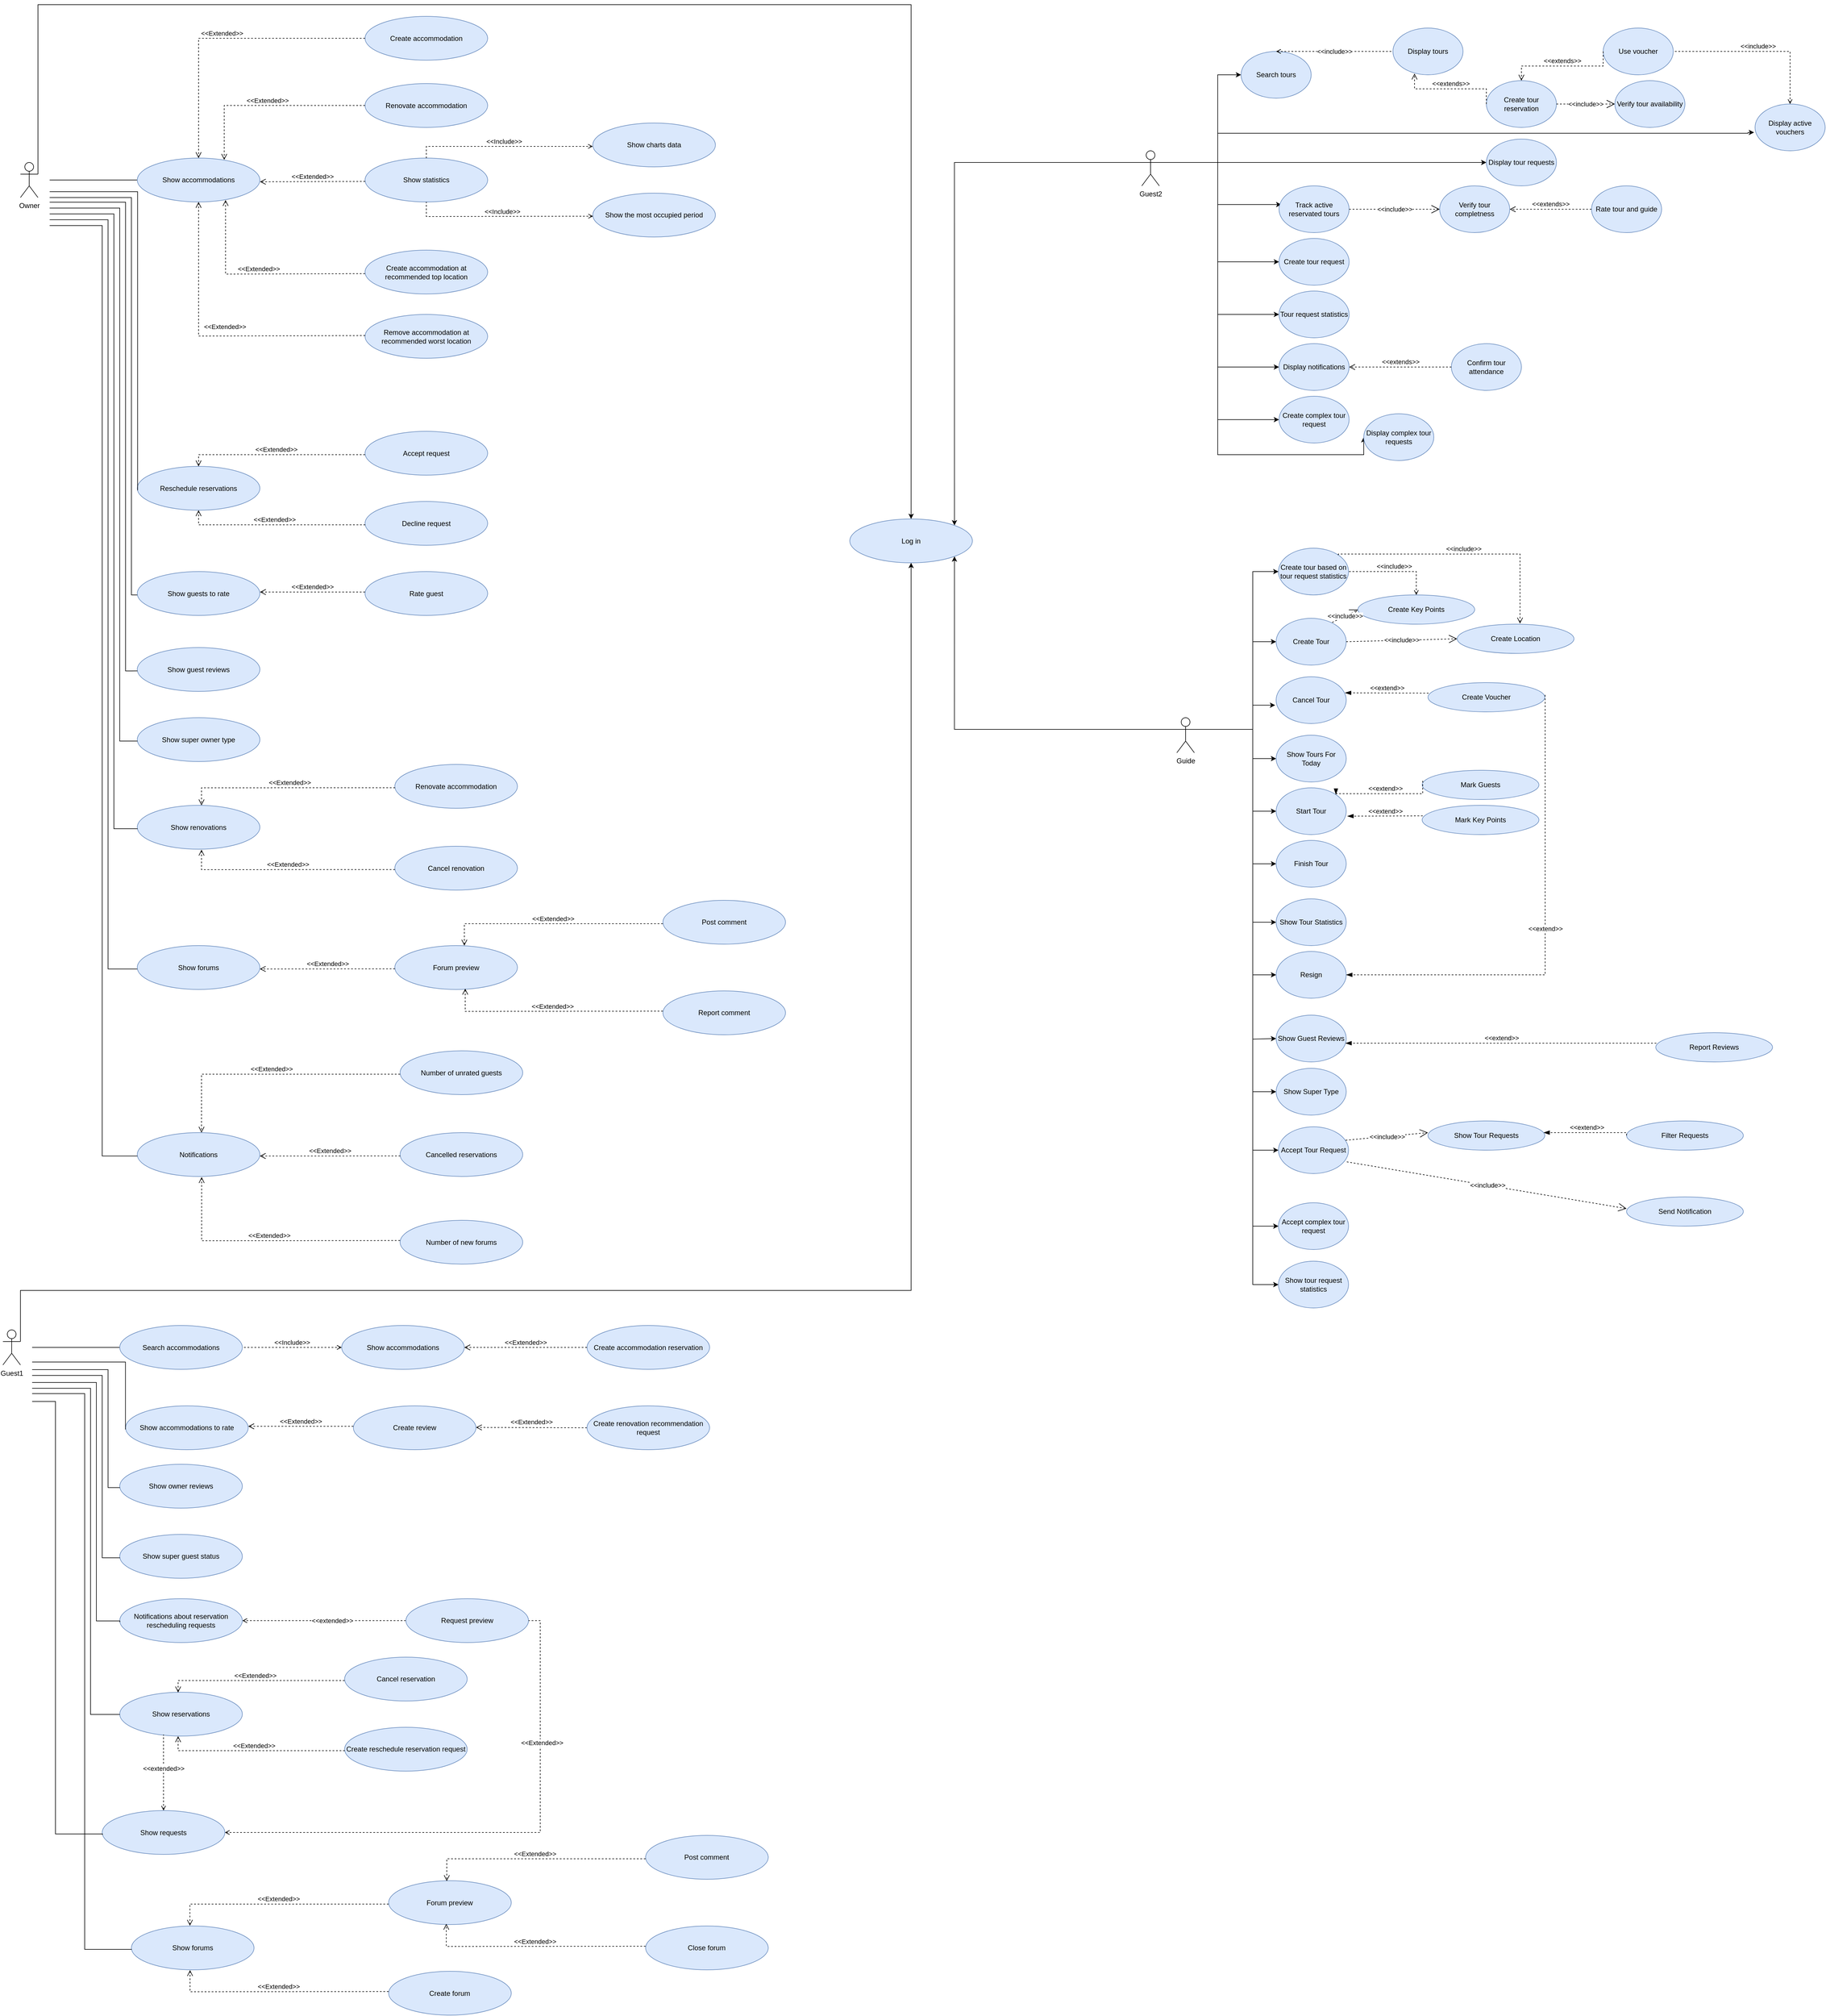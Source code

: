 <mxfile version="21.3.8" type="device">
  <diagram name="Page-1" id="KRgk5W7ZaNJM65cH0cm2">
    <mxGraphModel dx="2390" dy="1178" grid="1" gridSize="10" guides="1" tooltips="1" connect="1" arrows="1" fold="1" page="1" pageScale="1" pageWidth="3300" pageHeight="4681" math="0" shadow="0">
      <root>
        <mxCell id="0" />
        <mxCell id="1" parent="0" />
        <mxCell id="6TDf7QbOvUddUu1D-eNv-16" style="edgeStyle=orthogonalEdgeStyle;rounded=0;orthogonalLoop=1;jettySize=auto;html=1;exitX=1;exitY=0.333;exitDx=0;exitDy=0;exitPerimeter=0;entryX=0.5;entryY=0;entryDx=0;entryDy=0;" parent="1" source="3VkNLaIN5NFMW4vxBchI-1" target="6TDf7QbOvUddUu1D-eNv-12" edge="1">
          <mxGeometry relative="1" as="geometry">
            <Array as="points">
              <mxPoint x="280" y="20" />
              <mxPoint x="1775" y="20" />
            </Array>
          </mxGeometry>
        </mxCell>
        <mxCell id="3VkNLaIN5NFMW4vxBchI-1" value="Owner" style="shape=umlActor;verticalLabelPosition=bottom;verticalAlign=top;html=1;" parent="1" vertex="1">
          <mxGeometry x="250" y="290" width="30" height="60" as="geometry" />
        </mxCell>
        <mxCell id="3VkNLaIN5NFMW4vxBchI-2" value="Create accommodation" style="ellipse;whiteSpace=wrap;html=1;fillColor=#dae8fc;strokeColor=#6c8ebf;" parent="1" vertex="1">
          <mxGeometry x="840" y="40" width="210" height="75" as="geometry" />
        </mxCell>
        <mxCell id="3VkNLaIN5NFMW4vxBchI-4" value="" style="endArrow=none;html=1;endSize=12;startArrow=none;startSize=14;startFill=0;edgeStyle=orthogonalEdgeStyle;rounded=0;endFill=0;entryX=0.01;entryY=0.404;entryDx=0;entryDy=0;entryPerimeter=0;" parent="1" target="3VkNLaIN5NFMW4vxBchI-32" edge="1">
          <mxGeometry relative="1" as="geometry">
            <mxPoint x="300" y="320" as="sourcePoint" />
            <mxPoint x="430" y="200" as="targetPoint" />
            <Array as="points">
              <mxPoint x="300" y="320" />
              <mxPoint x="452" y="320" />
            </Array>
          </mxGeometry>
        </mxCell>
        <mxCell id="3VkNLaIN5NFMW4vxBchI-7" value="Create accommodation at recommended top location" style="ellipse;whiteSpace=wrap;html=1;fillColor=#dae8fc;strokeColor=#6c8ebf;" parent="1" vertex="1">
          <mxGeometry x="840" y="440" width="210" height="75" as="geometry" />
        </mxCell>
        <mxCell id="3VkNLaIN5NFMW4vxBchI-12" value="Show statistics" style="ellipse;whiteSpace=wrap;html=1;fillColor=#dae8fc;strokeColor=#6c8ebf;" parent="1" vertex="1">
          <mxGeometry x="840" y="282.5" width="210" height="75" as="geometry" />
        </mxCell>
        <mxCell id="3VkNLaIN5NFMW4vxBchI-14" value="Show charts data" style="ellipse;whiteSpace=wrap;html=1;fillColor=#dae8fc;strokeColor=#6c8ebf;" parent="1" vertex="1">
          <mxGeometry x="1230" y="222.5" width="210" height="75" as="geometry" />
        </mxCell>
        <mxCell id="3VkNLaIN5NFMW4vxBchI-15" value="Show the most occupied period" style="ellipse;whiteSpace=wrap;html=1;fillColor=#dae8fc;strokeColor=#6c8ebf;" parent="1" vertex="1">
          <mxGeometry x="1230" y="342.5" width="210" height="75" as="geometry" />
        </mxCell>
        <mxCell id="3VkNLaIN5NFMW4vxBchI-16" value="&amp;lt;&amp;lt;Include&amp;gt;&amp;gt;" style="html=1;verticalAlign=bottom;endArrow=none;dashed=1;endSize=8;edgeStyle=elbowEdgeStyle;elbow=vertical;curved=0;rounded=0;exitX=0;exitY=0.533;exitDx=0;exitDy=0;exitPerimeter=0;startArrow=open;startFill=0;endFill=0;" parent="1" source="3VkNLaIN5NFMW4vxBchI-14" target="3VkNLaIN5NFMW4vxBchI-12" edge="1">
          <mxGeometry relative="1" as="geometry">
            <mxPoint x="1240" y="272.5" as="sourcePoint" />
            <mxPoint x="1070" y="282.82" as="targetPoint" />
            <Array as="points">
              <mxPoint x="1170" y="262.5" />
              <mxPoint x="1240" y="272.5" />
              <mxPoint x="1050" y="262.5" />
              <mxPoint x="1190" y="272.5" />
            </Array>
          </mxGeometry>
        </mxCell>
        <mxCell id="3VkNLaIN5NFMW4vxBchI-17" value="&amp;lt;&amp;lt;Include&amp;gt;&amp;gt;" style="html=1;verticalAlign=bottom;endArrow=none;dashed=1;endSize=8;edgeStyle=elbowEdgeStyle;elbow=vertical;curved=0;rounded=0;entryX=0.5;entryY=1;entryDx=0;entryDy=0;exitX=0.002;exitY=0.526;exitDx=0;exitDy=0;exitPerimeter=0;startArrow=open;startFill=0;endFill=0;" parent="1" source="3VkNLaIN5NFMW4vxBchI-15" target="3VkNLaIN5NFMW4vxBchI-12" edge="1">
          <mxGeometry relative="1" as="geometry">
            <mxPoint x="1240" y="382.5" as="sourcePoint" />
            <mxPoint x="960" y="372.5" as="targetPoint" />
            <Array as="points">
              <mxPoint x="1160" y="382.5" />
              <mxPoint x="1170" y="372.5" />
            </Array>
          </mxGeometry>
        </mxCell>
        <mxCell id="3VkNLaIN5NFMW4vxBchI-18" value="Remove accommodation at recommended worst location" style="ellipse;whiteSpace=wrap;html=1;fillColor=#dae8fc;strokeColor=#6c8ebf;" parent="1" vertex="1">
          <mxGeometry x="840" y="550" width="210" height="75" as="geometry" />
        </mxCell>
        <mxCell id="3VkNLaIN5NFMW4vxBchI-21" value="Reschedule reservations" style="ellipse;whiteSpace=wrap;html=1;fillColor=#dae8fc;strokeColor=#6c8ebf;" parent="1" vertex="1">
          <mxGeometry x="450" y="810" width="210" height="75" as="geometry" />
        </mxCell>
        <mxCell id="3VkNLaIN5NFMW4vxBchI-22" value="" style="endArrow=none;html=1;endSize=12;startArrow=none;startSize=14;startFill=0;edgeStyle=orthogonalEdgeStyle;rounded=0;endFill=0;entryX=0.003;entryY=0.547;entryDx=0;entryDy=0;entryPerimeter=0;" parent="1" target="3VkNLaIN5NFMW4vxBchI-21" edge="1">
          <mxGeometry relative="1" as="geometry">
            <mxPoint x="300" y="340" as="sourcePoint" />
            <mxPoint x="450" y="671" as="targetPoint" />
            <Array as="points">
              <mxPoint x="451" y="340" />
            </Array>
          </mxGeometry>
        </mxCell>
        <mxCell id="3VkNLaIN5NFMW4vxBchI-23" value="Accept request" style="ellipse;whiteSpace=wrap;html=1;fillColor=#dae8fc;strokeColor=#6c8ebf;" parent="1" vertex="1">
          <mxGeometry x="840" y="750" width="210" height="75" as="geometry" />
        </mxCell>
        <mxCell id="3VkNLaIN5NFMW4vxBchI-24" value="&amp;lt;&amp;lt;Extended&amp;gt;&amp;gt;" style="html=1;verticalAlign=bottom;endArrow=open;dashed=1;endSize=8;edgeStyle=elbowEdgeStyle;elbow=vertical;curved=0;rounded=0;entryX=0.5;entryY=0;entryDx=0;entryDy=0;exitX=0;exitY=0.533;exitDx=0;exitDy=0;exitPerimeter=0;" parent="1" source="3VkNLaIN5NFMW4vxBchI-23" target="3VkNLaIN5NFMW4vxBchI-21" edge="1">
          <mxGeometry relative="1" as="geometry">
            <mxPoint x="840" y="790" as="sourcePoint" />
            <mxPoint x="555" y="810" as="targetPoint" />
            <Array as="points">
              <mxPoint x="760" y="790" />
              <mxPoint x="830" y="800" />
              <mxPoint x="640" y="790" />
              <mxPoint x="780" y="800" />
            </Array>
          </mxGeometry>
        </mxCell>
        <mxCell id="3VkNLaIN5NFMW4vxBchI-25" value="Decline request" style="ellipse;whiteSpace=wrap;html=1;fillColor=#dae8fc;strokeColor=#6c8ebf;" parent="1" vertex="1">
          <mxGeometry x="840" y="870" width="210" height="75" as="geometry" />
        </mxCell>
        <mxCell id="3VkNLaIN5NFMW4vxBchI-26" value="&amp;lt;&amp;lt;Extended&amp;gt;&amp;gt;" style="html=1;verticalAlign=bottom;endArrow=open;dashed=1;endSize=8;edgeStyle=elbowEdgeStyle;elbow=vertical;curved=0;rounded=0;entryX=0.5;entryY=1;entryDx=0;entryDy=0;exitX=0.002;exitY=0.534;exitDx=0;exitDy=0;exitPerimeter=0;" parent="1" source="3VkNLaIN5NFMW4vxBchI-25" target="3VkNLaIN5NFMW4vxBchI-21" edge="1">
          <mxGeometry relative="1" as="geometry">
            <mxPoint x="840" y="910" as="sourcePoint" />
            <mxPoint x="555" y="885" as="targetPoint" />
            <Array as="points">
              <mxPoint x="750" y="910" />
              <mxPoint x="760" y="900" />
            </Array>
          </mxGeometry>
        </mxCell>
        <mxCell id="3VkNLaIN5NFMW4vxBchI-27" value="Show guests to rate" style="ellipse;whiteSpace=wrap;html=1;fillColor=#dae8fc;strokeColor=#6c8ebf;" parent="1" vertex="1">
          <mxGeometry x="450" y="990" width="210" height="75" as="geometry" />
        </mxCell>
        <mxCell id="3VkNLaIN5NFMW4vxBchI-28" value="Rate guest" style="ellipse;whiteSpace=wrap;html=1;fillColor=#dae8fc;strokeColor=#6c8ebf;" parent="1" vertex="1">
          <mxGeometry x="840" y="990" width="210" height="75" as="geometry" />
        </mxCell>
        <mxCell id="3VkNLaIN5NFMW4vxBchI-29" value="&amp;lt;&amp;lt;Extended&amp;gt;&amp;gt;" style="html=1;verticalAlign=bottom;endArrow=open;dashed=1;endSize=8;edgeStyle=elbowEdgeStyle;elbow=vertical;curved=0;rounded=0;exitX=0;exitY=0.467;exitDx=0;exitDy=0;exitPerimeter=0;entryX=1;entryY=0.468;entryDx=0;entryDy=0;entryPerimeter=0;" parent="1" source="3VkNLaIN5NFMW4vxBchI-28" target="3VkNLaIN5NFMW4vxBchI-27" edge="1">
          <mxGeometry relative="1" as="geometry">
            <mxPoint x="840" y="1025" as="sourcePoint" />
            <mxPoint x="670" y="1025" as="targetPoint" />
            <Array as="points">
              <mxPoint x="750" y="1025" />
              <mxPoint x="760" y="1015" />
            </Array>
          </mxGeometry>
        </mxCell>
        <mxCell id="3VkNLaIN5NFMW4vxBchI-30" value="Show guest reviews" style="ellipse;whiteSpace=wrap;html=1;fillColor=#dae8fc;strokeColor=#6c8ebf;" parent="1" vertex="1">
          <mxGeometry x="450" y="1120" width="210" height="75" as="geometry" />
        </mxCell>
        <mxCell id="3VkNLaIN5NFMW4vxBchI-31" value="Show super owner type" style="ellipse;whiteSpace=wrap;html=1;fillColor=#dae8fc;strokeColor=#6c8ebf;" parent="1" vertex="1">
          <mxGeometry x="450" y="1240" width="210" height="75" as="geometry" />
        </mxCell>
        <mxCell id="3VkNLaIN5NFMW4vxBchI-32" value="Show accommodations" style="ellipse;whiteSpace=wrap;html=1;fillColor=#dae8fc;strokeColor=#6c8ebf;" parent="1" vertex="1">
          <mxGeometry x="450" y="282.5" width="210" height="75" as="geometry" />
        </mxCell>
        <mxCell id="3VkNLaIN5NFMW4vxBchI-33" value="Renovate accommodation" style="ellipse;whiteSpace=wrap;html=1;fillColor=#dae8fc;strokeColor=#6c8ebf;" parent="1" vertex="1">
          <mxGeometry x="840" y="155" width="210" height="75" as="geometry" />
        </mxCell>
        <mxCell id="3VkNLaIN5NFMW4vxBchI-37" value="&amp;lt;&amp;lt;Extended&amp;gt;&amp;gt;" style="html=1;verticalAlign=bottom;endArrow=open;dashed=1;endSize=8;edgeStyle=elbowEdgeStyle;elbow=vertical;curved=0;rounded=0;exitX=0.001;exitY=0.532;exitDx=0;exitDy=0;exitPerimeter=0;entryX=1;entryY=0.549;entryDx=0;entryDy=0;entryPerimeter=0;" parent="1" source="3VkNLaIN5NFMW4vxBchI-12" target="3VkNLaIN5NFMW4vxBchI-32" edge="1">
          <mxGeometry relative="1" as="geometry">
            <mxPoint x="835" y="322.5" as="sourcePoint" />
            <mxPoint x="710" y="323" as="targetPoint" />
            <Array as="points">
              <mxPoint x="660" y="323" />
              <mxPoint x="825" y="332.5" />
              <mxPoint x="635" y="322.5" />
              <mxPoint x="775" y="332.5" />
            </Array>
          </mxGeometry>
        </mxCell>
        <mxCell id="3VkNLaIN5NFMW4vxBchI-38" value="&amp;lt;&amp;lt;Extended&amp;gt;&amp;gt;" style="html=1;verticalAlign=bottom;endArrow=open;dashed=1;endSize=8;edgeStyle=elbowEdgeStyle;elbow=vertical;curved=0;rounded=0;exitX=0;exitY=0.5;exitDx=0;exitDy=0;entryX=0.5;entryY=0;entryDx=0;entryDy=0;" parent="1" source="3VkNLaIN5NFMW4vxBchI-2" target="3VkNLaIN5NFMW4vxBchI-32" edge="1">
          <mxGeometry relative="1" as="geometry">
            <mxPoint x="840" y="76.5" as="sourcePoint" />
            <mxPoint x="660" y="78.5" as="targetPoint" />
            <Array as="points">
              <mxPoint x="660" y="77.5" />
              <mxPoint x="825" y="87" />
              <mxPoint x="635" y="77" />
              <mxPoint x="775" y="87" />
            </Array>
          </mxGeometry>
        </mxCell>
        <mxCell id="3VkNLaIN5NFMW4vxBchI-40" value="&amp;lt;&amp;lt;Extended&amp;gt;&amp;gt;" style="html=1;verticalAlign=bottom;endArrow=open;dashed=1;endSize=8;edgeStyle=elbowEdgeStyle;elbow=vertical;curved=0;rounded=0;exitX=0;exitY=0.5;exitDx=0;exitDy=0;entryX=0.709;entryY=0.04;entryDx=0;entryDy=0;entryPerimeter=0;" parent="1" source="3VkNLaIN5NFMW4vxBchI-33" target="3VkNLaIN5NFMW4vxBchI-32" edge="1">
          <mxGeometry relative="1" as="geometry">
            <mxPoint x="840" y="191.5" as="sourcePoint" />
            <mxPoint x="600" y="194" as="targetPoint" />
            <Array as="points">
              <mxPoint x="660" y="192.5" />
              <mxPoint x="825" y="202" />
              <mxPoint x="635" y="192" />
              <mxPoint x="775" y="202" />
            </Array>
          </mxGeometry>
        </mxCell>
        <mxCell id="3VkNLaIN5NFMW4vxBchI-42" value="&amp;lt;&amp;lt;Extended&amp;gt;&amp;gt;" style="html=1;verticalAlign=bottom;endArrow=open;dashed=1;endSize=8;edgeStyle=elbowEdgeStyle;elbow=vertical;curved=0;rounded=0;exitX=0;exitY=0.536;exitDx=0;exitDy=0;exitPerimeter=0;entryX=0.72;entryY=0.956;entryDx=0;entryDy=0;entryPerimeter=0;" parent="1" source="3VkNLaIN5NFMW4vxBchI-7" target="3VkNLaIN5NFMW4vxBchI-32" edge="1">
          <mxGeometry relative="1" as="geometry">
            <mxPoint x="840" y="480" as="sourcePoint" />
            <mxPoint x="600" y="478" as="targetPoint" />
            <Array as="points">
              <mxPoint x="660" y="481" />
              <mxPoint x="825" y="490.5" />
              <mxPoint x="635" y="480.5" />
              <mxPoint x="775" y="490.5" />
            </Array>
          </mxGeometry>
        </mxCell>
        <mxCell id="3VkNLaIN5NFMW4vxBchI-43" value="&amp;lt;&amp;lt;Extended&amp;gt;&amp;gt;" style="html=1;verticalAlign=bottom;endArrow=open;dashed=1;endSize=8;edgeStyle=elbowEdgeStyle;elbow=vertical;curved=0;rounded=0;entryX=0.5;entryY=1;entryDx=0;entryDy=0;exitX=0.001;exitY=0.482;exitDx=0;exitDy=0;exitPerimeter=0;" parent="1" source="3VkNLaIN5NFMW4vxBchI-18" target="3VkNLaIN5NFMW4vxBchI-32" edge="1">
          <mxGeometry x="-0.065" y="-7" relative="1" as="geometry">
            <mxPoint x="830" y="586" as="sourcePoint" />
            <mxPoint x="601" y="460" as="targetPoint" />
            <Array as="points">
              <mxPoint x="660" y="587" />
              <mxPoint x="825" y="596.5" />
              <mxPoint x="635" y="586.5" />
              <mxPoint x="775" y="596.5" />
            </Array>
            <mxPoint as="offset" />
          </mxGeometry>
        </mxCell>
        <mxCell id="3VkNLaIN5NFMW4vxBchI-44" value="Show renovations" style="ellipse;whiteSpace=wrap;html=1;fillColor=#dae8fc;strokeColor=#6c8ebf;" parent="1" vertex="1">
          <mxGeometry x="450" y="1390" width="210" height="75" as="geometry" />
        </mxCell>
        <mxCell id="3VkNLaIN5NFMW4vxBchI-45" value="Renovate accommodation" style="ellipse;whiteSpace=wrap;html=1;fillColor=#dae8fc;strokeColor=#6c8ebf;" parent="1" vertex="1">
          <mxGeometry x="891" y="1320" width="210" height="75" as="geometry" />
        </mxCell>
        <mxCell id="3VkNLaIN5NFMW4vxBchI-46" value="&amp;lt;&amp;lt;Extended&amp;gt;&amp;gt;" style="html=1;verticalAlign=bottom;endArrow=open;dashed=1;endSize=8;edgeStyle=elbowEdgeStyle;elbow=vertical;curved=0;rounded=0;entryX=0.524;entryY=0;entryDx=0;entryDy=0;entryPerimeter=0;exitX=0.002;exitY=0.531;exitDx=0;exitDy=0;exitPerimeter=0;" parent="1" source="3VkNLaIN5NFMW4vxBchI-45" target="3VkNLaIN5NFMW4vxBchI-44" edge="1">
          <mxGeometry relative="1" as="geometry">
            <mxPoint x="890" y="1360" as="sourcePoint" />
            <mxPoint x="650" y="1375" as="targetPoint" />
            <Array as="points">
              <mxPoint x="600" y="1360" />
              <mxPoint x="610" y="1330" />
              <mxPoint x="770" y="1308" />
              <mxPoint x="876" y="1291" />
              <mxPoint x="686" y="1281" />
              <mxPoint x="826" y="1291" />
            </Array>
          </mxGeometry>
        </mxCell>
        <mxCell id="3VkNLaIN5NFMW4vxBchI-50" value="Cancel renovation" style="ellipse;whiteSpace=wrap;html=1;fillColor=#dae8fc;strokeColor=#6c8ebf;" parent="1" vertex="1">
          <mxGeometry x="891" y="1460" width="210" height="75" as="geometry" />
        </mxCell>
        <mxCell id="3VkNLaIN5NFMW4vxBchI-51" value="&amp;lt;&amp;lt;Extended&amp;gt;&amp;gt;" style="html=1;verticalAlign=bottom;endArrow=open;dashed=1;endSize=8;edgeStyle=elbowEdgeStyle;elbow=vertical;curved=0;rounded=0;entryX=0.524;entryY=1.011;entryDx=0;entryDy=0;entryPerimeter=0;exitX=0.001;exitY=0.531;exitDx=0;exitDy=0;exitPerimeter=0;" parent="1" source="3VkNLaIN5NFMW4vxBchI-50" target="3VkNLaIN5NFMW4vxBchI-44" edge="1">
          <mxGeometry relative="1" as="geometry">
            <mxPoint x="890" y="1490" as="sourcePoint" />
            <mxPoint x="560" y="1470" as="targetPoint" />
            <Array as="points">
              <mxPoint x="730" y="1500" />
              <mxPoint x="600" y="1482.5" />
              <mxPoint x="610" y="1452.5" />
              <mxPoint x="770" y="1430.5" />
              <mxPoint x="876" y="1413.5" />
              <mxPoint x="686" y="1403.5" />
              <mxPoint x="826" y="1413.5" />
            </Array>
          </mxGeometry>
        </mxCell>
        <mxCell id="3VkNLaIN5NFMW4vxBchI-52" value="Show forums" style="ellipse;whiteSpace=wrap;html=1;fillColor=#dae8fc;strokeColor=#6c8ebf;" parent="1" vertex="1">
          <mxGeometry x="450" y="1630" width="210" height="75" as="geometry" />
        </mxCell>
        <mxCell id="3VkNLaIN5NFMW4vxBchI-53" value="Forum preview" style="ellipse;whiteSpace=wrap;html=1;fillColor=#dae8fc;strokeColor=#6c8ebf;" parent="1" vertex="1">
          <mxGeometry x="891" y="1630" width="210" height="75" as="geometry" />
        </mxCell>
        <mxCell id="3VkNLaIN5NFMW4vxBchI-54" value="&amp;lt;&amp;lt;Extended&amp;gt;&amp;gt;" style="html=1;verticalAlign=bottom;endArrow=open;dashed=1;endSize=8;edgeStyle=elbowEdgeStyle;elbow=vertical;curved=0;rounded=0;entryX=0.999;entryY=0.537;entryDx=0;entryDy=0;entryPerimeter=0;exitX=0.001;exitY=0.529;exitDx=0;exitDy=0;exitPerimeter=0;" parent="1" source="3VkNLaIN5NFMW4vxBchI-53" target="3VkNLaIN5NFMW4vxBchI-52" edge="1">
          <mxGeometry relative="1" as="geometry">
            <mxPoint x="880" y="1670" as="sourcePoint" />
            <mxPoint x="660" y="1670" as="targetPoint" />
            <Array as="points">
              <mxPoint x="780" y="1670" />
              <mxPoint x="790" y="1679.5" />
              <mxPoint x="750" y="1672" />
              <mxPoint x="760" y="1642" />
              <mxPoint x="920" y="1620" />
              <mxPoint x="1026" y="1603" />
              <mxPoint x="836" y="1593" />
              <mxPoint x="976" y="1603" />
            </Array>
          </mxGeometry>
        </mxCell>
        <mxCell id="3VkNLaIN5NFMW4vxBchI-55" value="Forum preview" style="ellipse;whiteSpace=wrap;html=1;fillColor=#dae8fc;strokeColor=#6c8ebf;" parent="1" vertex="1">
          <mxGeometry x="880.43" y="3230" width="210" height="75" as="geometry" />
        </mxCell>
        <mxCell id="3VkNLaIN5NFMW4vxBchI-56" value="&amp;lt;&amp;lt;Extended&amp;gt;&amp;gt;" style="html=1;verticalAlign=bottom;endArrow=open;dashed=1;endSize=8;edgeStyle=elbowEdgeStyle;elbow=vertical;curved=0;rounded=0;entryX=0.477;entryY=-0.006;entryDx=0;entryDy=0;entryPerimeter=0;exitX=0;exitY=0.533;exitDx=0;exitDy=0;exitPerimeter=0;" parent="1" source="3VkNLaIN5NFMW4vxBchI-55" target="Ho3lWZ7GiKmBKHl01_vD-302" edge="1">
          <mxGeometry relative="1" as="geometry">
            <mxPoint x="870.43" y="3280" as="sourcePoint" />
            <mxPoint x="540.0" y="3308.575" as="targetPoint" />
            <Array as="points">
              <mxPoint x="710.43" y="3270" />
              <mxPoint x="771.43" y="3356.85" />
              <mxPoint x="731.43" y="3349.35" />
              <mxPoint x="741.43" y="3319.35" />
              <mxPoint x="901.43" y="3297.35" />
              <mxPoint x="1007.43" y="3280.35" />
              <mxPoint x="817.43" y="3270.35" />
              <mxPoint x="957.43" y="3280.35" />
            </Array>
          </mxGeometry>
        </mxCell>
        <mxCell id="3VkNLaIN5NFMW4vxBchI-57" value="Create forum" style="ellipse;whiteSpace=wrap;html=1;fillColor=#dae8fc;strokeColor=#6c8ebf;" parent="1" vertex="1">
          <mxGeometry x="880.43" y="3385" width="210" height="75" as="geometry" />
        </mxCell>
        <mxCell id="3VkNLaIN5NFMW4vxBchI-58" value="&amp;lt;&amp;lt;Extended&amp;gt;&amp;gt;" style="html=1;verticalAlign=bottom;endArrow=open;dashed=1;endSize=8;edgeStyle=elbowEdgeStyle;elbow=vertical;curved=0;rounded=0;entryX=0.478;entryY=1.006;entryDx=0;entryDy=0;entryPerimeter=0;exitX=0;exitY=0.462;exitDx=0;exitDy=0;exitPerimeter=0;" parent="1" source="3VkNLaIN5NFMW4vxBchI-57" target="Ho3lWZ7GiKmBKHl01_vD-302" edge="1">
          <mxGeometry relative="1" as="geometry">
            <mxPoint x="870.43" y="3420" as="sourcePoint" />
            <mxPoint x="540.42" y="3385.075" as="targetPoint" />
            <Array as="points">
              <mxPoint x="710.43" y="3420" />
              <mxPoint x="710.43" y="3410" />
              <mxPoint x="771.43" y="3486.85" />
              <mxPoint x="731.43" y="3479.35" />
              <mxPoint x="741.43" y="3449.35" />
              <mxPoint x="901.43" y="3427.35" />
              <mxPoint x="1007.43" y="3410.35" />
              <mxPoint x="817.43" y="3400.35" />
              <mxPoint x="957.43" y="3410.35" />
            </Array>
          </mxGeometry>
        </mxCell>
        <mxCell id="3VkNLaIN5NFMW4vxBchI-59" value="Notifications" style="ellipse;whiteSpace=wrap;html=1;fillColor=#dae8fc;strokeColor=#6c8ebf;" parent="1" vertex="1">
          <mxGeometry x="450" y="1950" width="210" height="75" as="geometry" />
        </mxCell>
        <mxCell id="3VkNLaIN5NFMW4vxBchI-60" value="Number of unrated guests" style="ellipse;whiteSpace=wrap;html=1;fillColor=#dae8fc;strokeColor=#6c8ebf;" parent="1" vertex="1">
          <mxGeometry x="900" y="1810" width="210" height="75" as="geometry" />
        </mxCell>
        <mxCell id="3VkNLaIN5NFMW4vxBchI-61" value="&amp;lt;&amp;lt;Extended&amp;gt;&amp;gt;" style="html=1;verticalAlign=bottom;endArrow=open;dashed=1;endSize=8;edgeStyle=elbowEdgeStyle;elbow=vertical;curved=0;rounded=0;exitX=0;exitY=0.533;exitDx=0;exitDy=0;exitPerimeter=0;entryX=0.524;entryY=0;entryDx=0;entryDy=0;entryPerimeter=0;" parent="1" source="3VkNLaIN5NFMW4vxBchI-60" target="3VkNLaIN5NFMW4vxBchI-59" edge="1">
          <mxGeometry relative="1" as="geometry">
            <mxPoint x="890" y="1860" as="sourcePoint" />
            <mxPoint x="560" y="1940" as="targetPoint" />
            <Array as="points">
              <mxPoint x="730" y="1850" />
              <mxPoint x="791" y="1936.85" />
              <mxPoint x="751" y="1929.35" />
              <mxPoint x="761" y="1899.35" />
              <mxPoint x="921" y="1877.35" />
              <mxPoint x="1027" y="1860.35" />
              <mxPoint x="837" y="1850.35" />
              <mxPoint x="977" y="1860.35" />
            </Array>
          </mxGeometry>
        </mxCell>
        <mxCell id="3VkNLaIN5NFMW4vxBchI-62" value="Number of new forums" style="ellipse;whiteSpace=wrap;html=1;fillColor=#dae8fc;strokeColor=#6c8ebf;" parent="1" vertex="1">
          <mxGeometry x="900" y="2100" width="210" height="75" as="geometry" />
        </mxCell>
        <mxCell id="3VkNLaIN5NFMW4vxBchI-63" value="&amp;lt;&amp;lt;Extended&amp;gt;&amp;gt;" style="html=1;verticalAlign=bottom;endArrow=open;dashed=1;endSize=8;edgeStyle=elbowEdgeStyle;elbow=vertical;curved=0;rounded=0;entryX=0.525;entryY=1.014;entryDx=0;entryDy=0;entryPerimeter=0;exitX=0;exitY=0.462;exitDx=0;exitDy=0;exitPerimeter=0;" parent="1" source="3VkNLaIN5NFMW4vxBchI-62" target="3VkNLaIN5NFMW4vxBchI-59" edge="1">
          <mxGeometry relative="1" as="geometry">
            <mxPoint x="890" y="2135" as="sourcePoint" />
            <mxPoint x="560" y="2100" as="targetPoint" />
            <Array as="points">
              <mxPoint x="730" y="2135" />
              <mxPoint x="730" y="2125" />
              <mxPoint x="791" y="2201.85" />
              <mxPoint x="751" y="2194.35" />
              <mxPoint x="761" y="2164.35" />
              <mxPoint x="921" y="2142.35" />
              <mxPoint x="1027" y="2125.35" />
              <mxPoint x="837" y="2115.35" />
              <mxPoint x="977" y="2125.35" />
            </Array>
          </mxGeometry>
        </mxCell>
        <mxCell id="3VkNLaIN5NFMW4vxBchI-64" value="Cancelled reservations" style="ellipse;whiteSpace=wrap;html=1;fillColor=#dae8fc;strokeColor=#6c8ebf;" parent="1" vertex="1">
          <mxGeometry x="900" y="1950" width="210" height="75" as="geometry" />
        </mxCell>
        <mxCell id="3VkNLaIN5NFMW4vxBchI-66" value="&amp;lt;&amp;lt;Extended&amp;gt;&amp;gt;" style="html=1;verticalAlign=bottom;endArrow=open;dashed=1;endSize=8;edgeStyle=elbowEdgeStyle;elbow=vertical;curved=0;rounded=0;exitX=0.002;exitY=0.532;exitDx=0;exitDy=0;exitPerimeter=0;entryX=0.999;entryY=0.532;entryDx=0;entryDy=0;entryPerimeter=0;" parent="1" source="3VkNLaIN5NFMW4vxBchI-64" target="3VkNLaIN5NFMW4vxBchI-59" edge="1">
          <mxGeometry relative="1" as="geometry">
            <mxPoint x="890" y="1990" as="sourcePoint" />
            <mxPoint x="670" y="1990" as="targetPoint" />
            <Array as="points">
              <mxPoint x="730" y="1990" />
              <mxPoint x="791" y="2076.85" />
              <mxPoint x="751" y="2069.35" />
              <mxPoint x="761" y="2039.35" />
              <mxPoint x="921" y="2017.35" />
              <mxPoint x="1027" y="2000.35" />
              <mxPoint x="837" y="1990.35" />
              <mxPoint x="977" y="2000.35" />
            </Array>
          </mxGeometry>
        </mxCell>
        <mxCell id="3VkNLaIN5NFMW4vxBchI-67" value="" style="endArrow=none;html=1;endSize=12;startArrow=none;startSize=14;startFill=0;edgeStyle=orthogonalEdgeStyle;rounded=0;endFill=0;" parent="1" edge="1">
          <mxGeometry relative="1" as="geometry">
            <mxPoint x="300" y="350" as="sourcePoint" />
            <mxPoint x="450" y="1030" as="targetPoint" />
            <Array as="points">
              <mxPoint x="440" y="350" />
              <mxPoint x="440" y="1030" />
            </Array>
          </mxGeometry>
        </mxCell>
        <mxCell id="3VkNLaIN5NFMW4vxBchI-70" value="" style="endArrow=none;html=1;endSize=12;startArrow=none;startSize=14;startFill=0;edgeStyle=orthogonalEdgeStyle;rounded=0;endFill=0;entryX=0.001;entryY=0.532;entryDx=0;entryDy=0;entryPerimeter=0;" parent="1" target="3VkNLaIN5NFMW4vxBchI-30" edge="1">
          <mxGeometry relative="1" as="geometry">
            <mxPoint x="300" y="358" as="sourcePoint" />
            <mxPoint x="440" y="1160" as="targetPoint" />
            <Array as="points">
              <mxPoint x="430" y="358" />
              <mxPoint x="430" y="1160" />
              <mxPoint x="440" y="1160" />
            </Array>
          </mxGeometry>
        </mxCell>
        <mxCell id="3VkNLaIN5NFMW4vxBchI-72" value="" style="endArrow=none;html=1;endSize=12;startArrow=none;startSize=14;startFill=0;edgeStyle=orthogonalEdgeStyle;rounded=0;endFill=0;entryX=0.002;entryY=0.533;entryDx=0;entryDy=0;entryPerimeter=0;" parent="1" target="3VkNLaIN5NFMW4vxBchI-31" edge="1">
          <mxGeometry relative="1" as="geometry">
            <mxPoint x="300" y="368" as="sourcePoint" />
            <mxPoint x="440" y="1280" as="targetPoint" />
            <Array as="points">
              <mxPoint x="420" y="368" />
              <mxPoint x="420" y="1280" />
            </Array>
          </mxGeometry>
        </mxCell>
        <mxCell id="3VkNLaIN5NFMW4vxBchI-73" value="" style="endArrow=none;html=1;endSize=12;startArrow=none;startSize=14;startFill=0;edgeStyle=orthogonalEdgeStyle;rounded=0;endFill=0;entryX=0.003;entryY=0.533;entryDx=0;entryDy=0;entryPerimeter=0;" parent="1" target="3VkNLaIN5NFMW4vxBchI-44" edge="1">
          <mxGeometry relative="1" as="geometry">
            <mxPoint x="300" y="378" as="sourcePoint" />
            <mxPoint x="440" y="1430" as="targetPoint" />
            <Array as="points">
              <mxPoint x="410" y="378" />
              <mxPoint x="410" y="1430" />
            </Array>
          </mxGeometry>
        </mxCell>
        <mxCell id="3VkNLaIN5NFMW4vxBchI-75" value="" style="endArrow=none;html=1;endSize=12;startArrow=none;startSize=14;startFill=0;edgeStyle=orthogonalEdgeStyle;rounded=0;endFill=0;entryX=0;entryY=0.533;entryDx=0;entryDy=0;entryPerimeter=0;" parent="1" target="3VkNLaIN5NFMW4vxBchI-52" edge="1">
          <mxGeometry relative="1" as="geometry">
            <mxPoint x="300" y="388" as="sourcePoint" />
            <mxPoint x="441" y="1670" as="targetPoint" />
            <Array as="points">
              <mxPoint x="400" y="388" />
              <mxPoint x="400" y="1670" />
            </Array>
          </mxGeometry>
        </mxCell>
        <mxCell id="3VkNLaIN5NFMW4vxBchI-76" value="" style="endArrow=none;html=1;endSize=12;startArrow=none;startSize=14;startFill=0;edgeStyle=orthogonalEdgeStyle;rounded=0;endFill=0;entryX=0.001;entryY=0.533;entryDx=0;entryDy=0;entryPerimeter=0;" parent="1" target="3VkNLaIN5NFMW4vxBchI-59" edge="1">
          <mxGeometry relative="1" as="geometry">
            <mxPoint x="300" y="398" as="sourcePoint" />
            <mxPoint x="440" y="1990" as="targetPoint" />
            <Array as="points">
              <mxPoint x="390" y="398" />
              <mxPoint x="390" y="1990" />
            </Array>
          </mxGeometry>
        </mxCell>
        <mxCell id="6TDf7QbOvUddUu1D-eNv-15" style="edgeStyle=orthogonalEdgeStyle;rounded=0;orthogonalLoop=1;jettySize=auto;html=1;exitX=1;exitY=0.333;exitDx=0;exitDy=0;exitPerimeter=0;entryX=0.5;entryY=1;entryDx=0;entryDy=0;" parent="1" source="Ho3lWZ7GiKmBKHl01_vD-213" target="6TDf7QbOvUddUu1D-eNv-12" edge="1">
          <mxGeometry relative="1" as="geometry">
            <Array as="points">
              <mxPoint x="250" y="2220" />
              <mxPoint x="1775" y="2220" />
            </Array>
          </mxGeometry>
        </mxCell>
        <mxCell id="Ho3lWZ7GiKmBKHl01_vD-213" value="Guest1" style="shape=umlActor;verticalLabelPosition=bottom;verticalAlign=top;html=1;" parent="1" vertex="1">
          <mxGeometry x="220" y="2287.5" width="30" height="60" as="geometry" />
        </mxCell>
        <mxCell id="Ho3lWZ7GiKmBKHl01_vD-214" value="Show accommodations" style="ellipse;whiteSpace=wrap;html=1;fillColor=#dae8fc;strokeColor=#6c8ebf;" parent="1" vertex="1">
          <mxGeometry x="800" y="2280" width="210" height="75" as="geometry" />
        </mxCell>
        <mxCell id="Ho3lWZ7GiKmBKHl01_vD-215" value="" style="endArrow=none;html=1;endSize=12;startArrow=none;startSize=14;startFill=0;edgeStyle=orthogonalEdgeStyle;rounded=0;endFill=0;entryX=0.01;entryY=0.404;entryDx=0;entryDy=0;entryPerimeter=0;" parent="1" target="Ho3lWZ7GiKmBKHl01_vD-234" edge="1">
          <mxGeometry relative="1" as="geometry">
            <mxPoint x="270" y="2317.5" as="sourcePoint" />
            <mxPoint x="400" y="2197.5" as="targetPoint" />
            <Array as="points">
              <mxPoint x="270" y="2317.5" />
              <mxPoint x="422" y="2317.5" />
            </Array>
          </mxGeometry>
        </mxCell>
        <mxCell id="Ho3lWZ7GiKmBKHl01_vD-218" value="Create accommodation reservation" style="ellipse;whiteSpace=wrap;html=1;fillColor=#dae8fc;strokeColor=#6c8ebf;" parent="1" vertex="1">
          <mxGeometry x="1220" y="2280" width="210" height="75" as="geometry" />
        </mxCell>
        <mxCell id="Ho3lWZ7GiKmBKHl01_vD-229" value="Show accommodations to rate" style="ellipse;whiteSpace=wrap;html=1;fillColor=#dae8fc;strokeColor=#6c8ebf;" parent="1" vertex="1">
          <mxGeometry x="430" y="2417.5" width="210" height="75" as="geometry" />
        </mxCell>
        <mxCell id="Ho3lWZ7GiKmBKHl01_vD-230" value="Create review" style="ellipse;whiteSpace=wrap;html=1;fillColor=#dae8fc;strokeColor=#6c8ebf;" parent="1" vertex="1">
          <mxGeometry x="820" y="2417.5" width="210" height="75" as="geometry" />
        </mxCell>
        <mxCell id="Ho3lWZ7GiKmBKHl01_vD-231" value="&amp;lt;&amp;lt;Extended&amp;gt;&amp;gt;" style="html=1;verticalAlign=bottom;endArrow=open;dashed=1;endSize=8;edgeStyle=elbowEdgeStyle;elbow=vertical;curved=0;rounded=0;exitX=0;exitY=0.467;exitDx=0;exitDy=0;exitPerimeter=0;entryX=1;entryY=0.468;entryDx=0;entryDy=0;entryPerimeter=0;" parent="1" source="Ho3lWZ7GiKmBKHl01_vD-230" target="Ho3lWZ7GiKmBKHl01_vD-229" edge="1">
          <mxGeometry relative="1" as="geometry">
            <mxPoint x="820" y="2452.5" as="sourcePoint" />
            <mxPoint x="650" y="2452.5" as="targetPoint" />
            <Array as="points">
              <mxPoint x="730" y="2452.5" />
              <mxPoint x="740" y="2442.5" />
            </Array>
          </mxGeometry>
        </mxCell>
        <mxCell id="Ho3lWZ7GiKmBKHl01_vD-232" value="Show owner reviews" style="ellipse;whiteSpace=wrap;html=1;fillColor=#dae8fc;strokeColor=#6c8ebf;" parent="1" vertex="1">
          <mxGeometry x="420" y="2517.5" width="210" height="75" as="geometry" />
        </mxCell>
        <mxCell id="Ho3lWZ7GiKmBKHl01_vD-233" value="Show super guest status" style="ellipse;whiteSpace=wrap;html=1;fillColor=#dae8fc;strokeColor=#6c8ebf;" parent="1" vertex="1">
          <mxGeometry x="420" y="2637.5" width="210" height="75" as="geometry" />
        </mxCell>
        <mxCell id="Ho3lWZ7GiKmBKHl01_vD-234" value="Search accommodations" style="ellipse;whiteSpace=wrap;html=1;fillColor=#dae8fc;strokeColor=#6c8ebf;" parent="1" vertex="1">
          <mxGeometry x="420" y="2280" width="210" height="75" as="geometry" />
        </mxCell>
        <mxCell id="Ho3lWZ7GiKmBKHl01_vD-237" value="&amp;lt;&amp;lt;Include&amp;gt;&amp;gt;" style="html=1;verticalAlign=bottom;endArrow=none;dashed=1;endSize=8;edgeStyle=elbowEdgeStyle;elbow=vertical;curved=0;rounded=0;exitX=0;exitY=0.5;exitDx=0;exitDy=0;entryX=1;entryY=0.5;entryDx=0;entryDy=0;startArrow=open;startFill=0;endFill=0;" parent="1" source="Ho3lWZ7GiKmBKHl01_vD-214" target="Ho3lWZ7GiKmBKHl01_vD-234" edge="1">
          <mxGeometry relative="1" as="geometry">
            <mxPoint x="810" y="2074" as="sourcePoint" />
            <mxPoint x="650" y="2317.5" as="targetPoint" />
            <Array as="points">
              <mxPoint x="710" y="2317.5" />
              <mxPoint x="630" y="2075" />
              <mxPoint x="795" y="2084.5" />
              <mxPoint x="605" y="2074.5" />
              <mxPoint x="745" y="2084.5" />
            </Array>
          </mxGeometry>
        </mxCell>
        <mxCell id="Ho3lWZ7GiKmBKHl01_vD-253" value="Notifications about reservation rescheduling requests" style="ellipse;whiteSpace=wrap;html=1;fillColor=#dae8fc;strokeColor=#6c8ebf;" parent="1" vertex="1">
          <mxGeometry x="420" y="2747.5" width="210" height="75" as="geometry" />
        </mxCell>
        <mxCell id="Ho3lWZ7GiKmBKHl01_vD-261" value="" style="endArrow=none;html=1;endSize=12;startArrow=none;startSize=14;startFill=0;edgeStyle=orthogonalEdgeStyle;rounded=0;endFill=0;entryX=0.001;entryY=0.532;entryDx=0;entryDy=0;entryPerimeter=0;" parent="1" target="Ho3lWZ7GiKmBKHl01_vD-232" edge="1">
          <mxGeometry relative="1" as="geometry">
            <mxPoint x="270" y="2355.5" as="sourcePoint" />
            <mxPoint x="410" y="3157.5" as="targetPoint" />
            <Array as="points">
              <mxPoint x="400" y="2355.5" />
              <mxPoint x="400" y="2557.5" />
            </Array>
          </mxGeometry>
        </mxCell>
        <mxCell id="Ho3lWZ7GiKmBKHl01_vD-262" value="" style="endArrow=none;html=1;endSize=12;startArrow=none;startSize=14;startFill=0;edgeStyle=orthogonalEdgeStyle;rounded=0;endFill=0;entryX=0.002;entryY=0.533;entryDx=0;entryDy=0;entryPerimeter=0;" parent="1" target="Ho3lWZ7GiKmBKHl01_vD-233" edge="1">
          <mxGeometry relative="1" as="geometry">
            <mxPoint x="270" y="2365.5" as="sourcePoint" />
            <mxPoint x="410" y="3277.5" as="targetPoint" />
            <Array as="points">
              <mxPoint x="390" y="2365.5" />
              <mxPoint x="390" y="2677.5" />
            </Array>
          </mxGeometry>
        </mxCell>
        <mxCell id="Ho3lWZ7GiKmBKHl01_vD-265" value="" style="endArrow=none;html=1;endSize=12;startArrow=none;startSize=14;startFill=0;edgeStyle=orthogonalEdgeStyle;rounded=0;endFill=0;entryX=0.001;entryY=0.533;entryDx=0;entryDy=0;entryPerimeter=0;" parent="1" target="Ho3lWZ7GiKmBKHl01_vD-253" edge="1">
          <mxGeometry relative="1" as="geometry">
            <mxPoint x="270" y="2377.5" as="sourcePoint" />
            <mxPoint x="410" y="3987.5" as="targetPoint" />
            <Array as="points">
              <mxPoint x="380" y="2377.5" />
              <mxPoint x="380" y="2785.5" />
              <mxPoint x="420" y="2785.5" />
            </Array>
          </mxGeometry>
        </mxCell>
        <mxCell id="Ho3lWZ7GiKmBKHl01_vD-266" value="&amp;lt;&amp;lt;Extended&amp;gt;&amp;gt;" style="html=1;verticalAlign=bottom;endArrow=open;dashed=1;endSize=8;edgeStyle=elbowEdgeStyle;elbow=vertical;curved=0;rounded=0;exitX=0;exitY=0.5;exitDx=0;exitDy=0;entryX=1;entryY=0.5;entryDx=0;entryDy=0;" parent="1" source="Ho3lWZ7GiKmBKHl01_vD-267" target="Ho3lWZ7GiKmBKHl01_vD-230" edge="1">
          <mxGeometry relative="1" as="geometry">
            <mxPoint x="1210" y="2454.38" as="sourcePoint" />
            <mxPoint x="1030" y="2454.38" as="targetPoint" />
            <Array as="points">
              <mxPoint x="1120" y="2454.38" />
              <mxPoint x="1130" y="2444.38" />
            </Array>
          </mxGeometry>
        </mxCell>
        <mxCell id="Ho3lWZ7GiKmBKHl01_vD-267" value="Create renovation recommendation request" style="ellipse;whiteSpace=wrap;html=1;fillColor=#dae8fc;strokeColor=#6c8ebf;" parent="1" vertex="1">
          <mxGeometry x="1220" y="2417.5" width="210" height="75" as="geometry" />
        </mxCell>
        <mxCell id="Ho3lWZ7GiKmBKHl01_vD-268" value="&amp;lt;&amp;lt;Extended&amp;gt;&amp;gt;" style="html=1;verticalAlign=bottom;endArrow=open;dashed=1;endSize=8;edgeStyle=elbowEdgeStyle;elbow=vertical;curved=0;rounded=0;entryX=1;entryY=0.5;entryDx=0;entryDy=0;exitX=0;exitY=0.5;exitDx=0;exitDy=0;" parent="1" source="Ho3lWZ7GiKmBKHl01_vD-218" target="Ho3lWZ7GiKmBKHl01_vD-214" edge="1">
          <mxGeometry relative="1" as="geometry">
            <mxPoint x="1210" y="2317.5" as="sourcePoint" />
            <mxPoint x="1040" y="2075.56" as="targetPoint" />
            <Array as="points">
              <mxPoint x="1130" y="2317.5" />
              <mxPoint x="1140" y="2064.44" />
            </Array>
          </mxGeometry>
        </mxCell>
        <mxCell id="Ho3lWZ7GiKmBKHl01_vD-272" value="" style="endArrow=none;html=1;endSize=12;startArrow=none;startSize=14;startFill=0;edgeStyle=orthogonalEdgeStyle;rounded=0;endFill=0;entryX=-0.001;entryY=0.538;entryDx=0;entryDy=0;entryPerimeter=0;" parent="1" target="Ho3lWZ7GiKmBKHl01_vD-229" edge="1">
          <mxGeometry relative="1" as="geometry">
            <mxPoint x="270" y="2342.5" as="sourcePoint" />
            <mxPoint x="430" y="2335" as="targetPoint" />
            <Array as="points">
              <mxPoint x="430" y="2342.5" />
            </Array>
          </mxGeometry>
        </mxCell>
        <mxCell id="Ho3lWZ7GiKmBKHl01_vD-274" value="Show reservations" style="ellipse;whiteSpace=wrap;html=1;fillColor=#dae8fc;strokeColor=#6c8ebf;" parent="1" vertex="1">
          <mxGeometry x="420" y="2907.5" width="210" height="75" as="geometry" />
        </mxCell>
        <mxCell id="Ho3lWZ7GiKmBKHl01_vD-275" value="Cancel reservation" style="ellipse;whiteSpace=wrap;html=1;fillColor=#dae8fc;strokeColor=#6c8ebf;" parent="1" vertex="1">
          <mxGeometry x="805" y="2847.5" width="210" height="75" as="geometry" />
        </mxCell>
        <mxCell id="Ho3lWZ7GiKmBKHl01_vD-276" value="&amp;lt;&amp;lt;Extended&amp;gt;&amp;gt;" style="html=1;verticalAlign=bottom;endArrow=open;dashed=1;endSize=8;edgeStyle=elbowEdgeStyle;elbow=vertical;curved=0;rounded=0;exitX=0;exitY=0.533;exitDx=0;exitDy=0;exitPerimeter=0;entryX=0.476;entryY=0.006;entryDx=0;entryDy=0;entryPerimeter=0;" parent="1" source="Ho3lWZ7GiKmBKHl01_vD-275" target="Ho3lWZ7GiKmBKHl01_vD-274" edge="1">
          <mxGeometry relative="1" as="geometry">
            <mxPoint x="805" y="2887.5" as="sourcePoint" />
            <mxPoint x="520" y="2897.5" as="targetPoint" />
            <Array as="points">
              <mxPoint x="725" y="2887.5" />
              <mxPoint x="795" y="2897.5" />
              <mxPoint x="605" y="2887.5" />
              <mxPoint x="745" y="2897.5" />
            </Array>
          </mxGeometry>
        </mxCell>
        <mxCell id="Ho3lWZ7GiKmBKHl01_vD-277" value="Create reschedule reservation request" style="ellipse;whiteSpace=wrap;html=1;fillColor=#dae8fc;strokeColor=#6c8ebf;" parent="1" vertex="1">
          <mxGeometry x="805" y="2967.5" width="210" height="75" as="geometry" />
        </mxCell>
        <mxCell id="Ho3lWZ7GiKmBKHl01_vD-278" value="&amp;lt;&amp;lt;Extended&amp;gt;&amp;gt;" style="html=1;verticalAlign=bottom;endArrow=open;dashed=1;endSize=8;edgeStyle=elbowEdgeStyle;elbow=vertical;curved=0;rounded=0;exitX=0.002;exitY=0.534;exitDx=0;exitDy=0;exitPerimeter=0;entryX=0.476;entryY=1.003;entryDx=0;entryDy=0;entryPerimeter=0;" parent="1" source="Ho3lWZ7GiKmBKHl01_vD-277" target="Ho3lWZ7GiKmBKHl01_vD-274" edge="1">
          <mxGeometry relative="1" as="geometry">
            <mxPoint x="805" y="3007.5" as="sourcePoint" />
            <mxPoint x="520" y="2987.5" as="targetPoint" />
            <Array as="points">
              <mxPoint x="715" y="3007.5" />
              <mxPoint x="725" y="2997.5" />
            </Array>
          </mxGeometry>
        </mxCell>
        <mxCell id="Ho3lWZ7GiKmBKHl01_vD-291" value="" style="endArrow=none;html=1;endSize=12;startArrow=none;startSize=14;startFill=0;edgeStyle=orthogonalEdgeStyle;rounded=0;endFill=0;entryX=0.001;entryY=0.506;entryDx=0;entryDy=0;entryPerimeter=0;" parent="1" target="Ho3lWZ7GiKmBKHl01_vD-274" edge="1">
          <mxGeometry relative="1" as="geometry">
            <mxPoint x="270" y="2387.5" as="sourcePoint" />
            <mxPoint x="410" y="2945.5" as="targetPoint" />
            <Array as="points">
              <mxPoint x="370" y="2387.5" />
              <mxPoint x="370" y="2945.5" />
            </Array>
          </mxGeometry>
        </mxCell>
        <mxCell id="Ho3lWZ7GiKmBKHl01_vD-302" value="Show forums" style="ellipse;whiteSpace=wrap;html=1;fillColor=#dae8fc;strokeColor=#6c8ebf;" parent="1" vertex="1">
          <mxGeometry x="440" y="3307.5" width="210" height="75" as="geometry" />
        </mxCell>
        <mxCell id="Ho3lWZ7GiKmBKHl01_vD-309" value="" style="endArrow=none;html=1;endSize=12;startArrow=none;startSize=14;startFill=0;edgeStyle=orthogonalEdgeStyle;rounded=0;endFill=0;entryX=0.003;entryY=0.533;entryDx=0;entryDy=0;entryPerimeter=0;" parent="1" target="Ho3lWZ7GiKmBKHl01_vD-302" edge="1">
          <mxGeometry relative="1" as="geometry">
            <mxPoint x="270" y="2396.5" as="sourcePoint" />
            <mxPoint x="440" y="3347.5" as="targetPoint" />
            <Array as="points">
              <mxPoint x="360" y="2396.5" />
              <mxPoint x="360" y="3347.5" />
              <mxPoint x="441" y="3347.5" />
            </Array>
          </mxGeometry>
        </mxCell>
        <mxCell id="Ho3lWZ7GiKmBKHl01_vD-312" value="Post comment" style="ellipse;whiteSpace=wrap;html=1;fillColor=#dae8fc;strokeColor=#6c8ebf;" parent="1" vertex="1">
          <mxGeometry x="1320.43" y="3152.5" width="210" height="75" as="geometry" />
        </mxCell>
        <mxCell id="Ho3lWZ7GiKmBKHl01_vD-313" value="&amp;lt;&amp;lt;Extended&amp;gt;&amp;gt;" style="html=1;verticalAlign=bottom;endArrow=open;dashed=1;endSize=8;edgeStyle=elbowEdgeStyle;elbow=vertical;curved=0;rounded=0;exitX=0;exitY=0.533;exitDx=0;exitDy=0;exitPerimeter=0;entryX=0.474;entryY=0.01;entryDx=0;entryDy=0;entryPerimeter=0;" parent="1" source="Ho3lWZ7GiKmBKHl01_vD-312" target="3VkNLaIN5NFMW4vxBchI-55" edge="1">
          <mxGeometry relative="1" as="geometry">
            <mxPoint x="1310.43" y="3202.5" as="sourcePoint" />
            <mxPoint x="980" y="3227.5" as="targetPoint" />
            <Array as="points">
              <mxPoint x="1150.43" y="3192.5" />
              <mxPoint x="1211.43" y="3279.35" />
              <mxPoint x="1171.43" y="3271.85" />
              <mxPoint x="1181.43" y="3241.85" />
              <mxPoint x="1341.43" y="3219.85" />
              <mxPoint x="1447.43" y="3202.85" />
              <mxPoint x="1257.43" y="3192.85" />
              <mxPoint x="1397.43" y="3202.85" />
            </Array>
          </mxGeometry>
        </mxCell>
        <mxCell id="Ho3lWZ7GiKmBKHl01_vD-314" value="Close forum" style="ellipse;whiteSpace=wrap;html=1;fillColor=#dae8fc;strokeColor=#6c8ebf;" parent="1" vertex="1">
          <mxGeometry x="1320.43" y="3307.5" width="210" height="75" as="geometry" />
        </mxCell>
        <mxCell id="Ho3lWZ7GiKmBKHl01_vD-315" value="&amp;lt;&amp;lt;Extended&amp;gt;&amp;gt;" style="html=1;verticalAlign=bottom;endArrow=open;dashed=1;endSize=8;edgeStyle=elbowEdgeStyle;elbow=vertical;curved=0;rounded=0;exitX=0;exitY=0.462;exitDx=0;exitDy=0;exitPerimeter=0;entryX=0.47;entryY=0.984;entryDx=0;entryDy=0;entryPerimeter=0;" parent="1" source="Ho3lWZ7GiKmBKHl01_vD-314" target="3VkNLaIN5NFMW4vxBchI-55" edge="1">
          <mxGeometry relative="1" as="geometry">
            <mxPoint x="1310.43" y="3342.5" as="sourcePoint" />
            <mxPoint x="980" y="3307.5" as="targetPoint" />
            <Array as="points">
              <mxPoint x="1150.43" y="3342.5" />
              <mxPoint x="1150.43" y="3332.5" />
              <mxPoint x="1211.43" y="3409.35" />
              <mxPoint x="1171.43" y="3401.85" />
              <mxPoint x="1181.43" y="3371.85" />
              <mxPoint x="1341.43" y="3349.85" />
              <mxPoint x="1447.43" y="3332.85" />
              <mxPoint x="1257.43" y="3322.85" />
              <mxPoint x="1397.43" y="3332.85" />
            </Array>
          </mxGeometry>
        </mxCell>
        <mxCell id="Ho3lWZ7GiKmBKHl01_vD-316" value="Post comment" style="ellipse;whiteSpace=wrap;html=1;fillColor=#dae8fc;strokeColor=#6c8ebf;" parent="1" vertex="1">
          <mxGeometry x="1350" y="1552.5" width="210" height="75" as="geometry" />
        </mxCell>
        <mxCell id="Ho3lWZ7GiKmBKHl01_vD-317" value="&amp;lt;&amp;lt;Extended&amp;gt;&amp;gt;" style="html=1;verticalAlign=bottom;endArrow=open;dashed=1;endSize=8;edgeStyle=elbowEdgeStyle;elbow=vertical;curved=0;rounded=0;exitX=0;exitY=0.533;exitDx=0;exitDy=0;exitPerimeter=0;entryX=0.567;entryY=0;entryDx=0;entryDy=0;entryPerimeter=0;" parent="1" source="Ho3lWZ7GiKmBKHl01_vD-316" target="3VkNLaIN5NFMW4vxBchI-53" edge="1">
          <mxGeometry relative="1" as="geometry">
            <mxPoint x="1340" y="1602.5" as="sourcePoint" />
            <mxPoint x="1010" y="1620" as="targetPoint" />
            <Array as="points">
              <mxPoint x="1180" y="1592.5" />
              <mxPoint x="1241" y="1679.35" />
              <mxPoint x="1201" y="1671.85" />
              <mxPoint x="1211" y="1641.85" />
              <mxPoint x="1371" y="1619.85" />
              <mxPoint x="1477" y="1602.85" />
              <mxPoint x="1287" y="1592.85" />
              <mxPoint x="1427" y="1602.85" />
            </Array>
          </mxGeometry>
        </mxCell>
        <mxCell id="Ho3lWZ7GiKmBKHl01_vD-318" value="Report comment" style="ellipse;whiteSpace=wrap;html=1;fillColor=#dae8fc;strokeColor=#6c8ebf;" parent="1" vertex="1">
          <mxGeometry x="1350" y="1707.5" width="210" height="75" as="geometry" />
        </mxCell>
        <mxCell id="Ho3lWZ7GiKmBKHl01_vD-319" value="&amp;lt;&amp;lt;Extended&amp;gt;&amp;gt;" style="html=1;verticalAlign=bottom;endArrow=open;dashed=1;endSize=8;edgeStyle=elbowEdgeStyle;elbow=vertical;curved=0;rounded=0;entryX=0.574;entryY=0.982;entryDx=0;entryDy=0;entryPerimeter=0;exitX=0;exitY=0.462;exitDx=0;exitDy=0;exitPerimeter=0;" parent="1" source="Ho3lWZ7GiKmBKHl01_vD-318" target="3VkNLaIN5NFMW4vxBchI-53" edge="1">
          <mxGeometry relative="1" as="geometry">
            <mxPoint x="1340" y="1742.5" as="sourcePoint" />
            <mxPoint x="1010" y="1707.5" as="targetPoint" />
            <Array as="points">
              <mxPoint x="1180" y="1742.5" />
              <mxPoint x="1180" y="1732.5" />
              <mxPoint x="1241" y="1809.35" />
              <mxPoint x="1201" y="1801.85" />
              <mxPoint x="1211" y="1771.85" />
              <mxPoint x="1371" y="1749.85" />
              <mxPoint x="1477" y="1732.85" />
              <mxPoint x="1287" y="1722.85" />
              <mxPoint x="1427" y="1732.85" />
            </Array>
          </mxGeometry>
        </mxCell>
        <mxCell id="qNopBnH2Hm_jN809AwSB-1" style="edgeStyle=orthogonalEdgeStyle;rounded=0;orthogonalLoop=1;jettySize=auto;html=1;exitX=1;exitY=0.333;exitDx=0;exitDy=0;exitPerimeter=0;entryX=0;entryY=0.5;entryDx=0;entryDy=0;" parent="1" source="qNopBnH2Hm_jN809AwSB-10" target="qNopBnH2Hm_jN809AwSB-11" edge="1">
          <mxGeometry relative="1" as="geometry">
            <Array as="points">
              <mxPoint x="2300" y="290" />
              <mxPoint x="2300" y="140" />
            </Array>
          </mxGeometry>
        </mxCell>
        <mxCell id="qNopBnH2Hm_jN809AwSB-2" style="edgeStyle=orthogonalEdgeStyle;rounded=0;orthogonalLoop=1;jettySize=auto;html=1;exitX=1;exitY=0.333;exitDx=0;exitDy=0;exitPerimeter=0;entryX=-0.014;entryY=0.608;entryDx=0;entryDy=0;entryPerimeter=0;" parent="1" source="qNopBnH2Hm_jN809AwSB-10" target="qNopBnH2Hm_jN809AwSB-16" edge="1">
          <mxGeometry relative="1" as="geometry">
            <Array as="points">
              <mxPoint x="2300" y="290" />
              <mxPoint x="2300" y="240" />
              <mxPoint x="3208" y="240" />
            </Array>
          </mxGeometry>
        </mxCell>
        <mxCell id="qNopBnH2Hm_jN809AwSB-3" style="edgeStyle=orthogonalEdgeStyle;rounded=0;orthogonalLoop=1;jettySize=auto;html=1;exitX=1;exitY=0.333;exitDx=0;exitDy=0;exitPerimeter=0;entryX=0.033;entryY=0.4;entryDx=0;entryDy=0;entryPerimeter=0;" parent="1" source="qNopBnH2Hm_jN809AwSB-10" target="qNopBnH2Hm_jN809AwSB-19" edge="1">
          <mxGeometry relative="1" as="geometry">
            <Array as="points">
              <mxPoint x="2300" y="290" />
              <mxPoint x="2300" y="362" />
            </Array>
          </mxGeometry>
        </mxCell>
        <mxCell id="qNopBnH2Hm_jN809AwSB-4" style="edgeStyle=orthogonalEdgeStyle;rounded=0;orthogonalLoop=1;jettySize=auto;html=1;exitX=1;exitY=0.333;exitDx=0;exitDy=0;exitPerimeter=0;entryX=0;entryY=0.5;entryDx=0;entryDy=0;" parent="1" source="qNopBnH2Hm_jN809AwSB-10" target="qNopBnH2Hm_jN809AwSB-22" edge="1">
          <mxGeometry relative="1" as="geometry">
            <Array as="points">
              <mxPoint x="2300" y="290" />
              <mxPoint x="2300" y="460" />
            </Array>
          </mxGeometry>
        </mxCell>
        <mxCell id="qNopBnH2Hm_jN809AwSB-5" style="edgeStyle=orthogonalEdgeStyle;rounded=0;orthogonalLoop=1;jettySize=auto;html=1;exitX=1;exitY=0.333;exitDx=0;exitDy=0;exitPerimeter=0;entryX=0;entryY=0.5;entryDx=0;entryDy=0;" parent="1" source="qNopBnH2Hm_jN809AwSB-10" target="qNopBnH2Hm_jN809AwSB-23" edge="1">
          <mxGeometry relative="1" as="geometry" />
        </mxCell>
        <mxCell id="qNopBnH2Hm_jN809AwSB-6" style="edgeStyle=orthogonalEdgeStyle;rounded=0;orthogonalLoop=1;jettySize=auto;html=1;exitX=1;exitY=0.333;exitDx=0;exitDy=0;exitPerimeter=0;entryX=0;entryY=0.5;entryDx=0;entryDy=0;" parent="1" source="qNopBnH2Hm_jN809AwSB-10" target="qNopBnH2Hm_jN809AwSB-24" edge="1">
          <mxGeometry relative="1" as="geometry">
            <Array as="points">
              <mxPoint x="2300" y="290" />
              <mxPoint x="2300" y="550" />
            </Array>
          </mxGeometry>
        </mxCell>
        <mxCell id="qNopBnH2Hm_jN809AwSB-7" style="edgeStyle=orthogonalEdgeStyle;rounded=0;orthogonalLoop=1;jettySize=auto;html=1;exitX=1;exitY=0.333;exitDx=0;exitDy=0;exitPerimeter=0;entryX=0;entryY=0.5;entryDx=0;entryDy=0;" parent="1" source="qNopBnH2Hm_jN809AwSB-10" target="qNopBnH2Hm_jN809AwSB-25" edge="1">
          <mxGeometry relative="1" as="geometry">
            <Array as="points">
              <mxPoint x="2300" y="290" />
              <mxPoint x="2300" y="640" />
            </Array>
          </mxGeometry>
        </mxCell>
        <mxCell id="qNopBnH2Hm_jN809AwSB-8" style="edgeStyle=orthogonalEdgeStyle;rounded=0;orthogonalLoop=1;jettySize=auto;html=1;exitX=1;exitY=0.333;exitDx=0;exitDy=0;exitPerimeter=0;entryX=0;entryY=0.5;entryDx=0;entryDy=0;" parent="1" source="qNopBnH2Hm_jN809AwSB-10" target="qNopBnH2Hm_jN809AwSB-30" edge="1">
          <mxGeometry relative="1" as="geometry">
            <Array as="points">
              <mxPoint x="2300" y="290" />
              <mxPoint x="2300" y="730" />
            </Array>
          </mxGeometry>
        </mxCell>
        <mxCell id="qNopBnH2Hm_jN809AwSB-9" style="edgeStyle=orthogonalEdgeStyle;rounded=0;orthogonalLoop=1;jettySize=auto;html=1;exitX=1;exitY=0.333;exitDx=0;exitDy=0;exitPerimeter=0;entryX=0;entryY=0.5;entryDx=0;entryDy=0;" parent="1" source="qNopBnH2Hm_jN809AwSB-10" target="qNopBnH2Hm_jN809AwSB-31" edge="1">
          <mxGeometry relative="1" as="geometry">
            <Array as="points">
              <mxPoint x="2300" y="290" />
              <mxPoint x="2300" y="790" />
              <mxPoint x="2550" y="790" />
            </Array>
          </mxGeometry>
        </mxCell>
        <mxCell id="6TDf7QbOvUddUu1D-eNv-13" style="edgeStyle=orthogonalEdgeStyle;rounded=0;orthogonalLoop=1;jettySize=auto;html=1;exitX=0;exitY=0.333;exitDx=0;exitDy=0;exitPerimeter=0;entryX=1;entryY=0;entryDx=0;entryDy=0;" parent="1" source="qNopBnH2Hm_jN809AwSB-10" target="6TDf7QbOvUddUu1D-eNv-12" edge="1">
          <mxGeometry relative="1" as="geometry" />
        </mxCell>
        <mxCell id="qNopBnH2Hm_jN809AwSB-10" value="Guest2&lt;br&gt;" style="shape=umlActor;verticalLabelPosition=bottom;verticalAlign=top;html=1;outlineConnect=0;" parent="1" vertex="1">
          <mxGeometry x="2170" y="270" width="30" height="60" as="geometry" />
        </mxCell>
        <mxCell id="qNopBnH2Hm_jN809AwSB-11" value="Search&amp;nbsp;tours" style="ellipse;whiteSpace=wrap;html=1;fillColor=#dae8fc;strokeColor=#6c8ebf;" parent="1" vertex="1">
          <mxGeometry x="2340" y="100" width="120" height="80" as="geometry" />
        </mxCell>
        <mxCell id="qNopBnH2Hm_jN809AwSB-12" value="Create tour reservation" style="ellipse;whiteSpace=wrap;html=1;fillColor=#dae8fc;strokeColor=#6c8ebf;" parent="1" vertex="1">
          <mxGeometry x="2760" y="150" width="120" height="80" as="geometry" />
        </mxCell>
        <mxCell id="qNopBnH2Hm_jN809AwSB-13" value="&amp;lt;&amp;lt;extends&amp;gt;&amp;gt;" style="html=1;verticalAlign=bottom;endArrow=open;dashed=1;endSize=8;edgeStyle=elbowEdgeStyle;elbow=vertical;curved=0;rounded=0;exitX=0;exitY=0.5;exitDx=0;exitDy=0;entryX=0.308;entryY=0.974;entryDx=0;entryDy=0;entryPerimeter=0;" parent="1" source="qNopBnH2Hm_jN809AwSB-12" target="qNopBnH2Hm_jN809AwSB-14" edge="1">
          <mxGeometry relative="1" as="geometry">
            <mxPoint x="2540" y="140" as="sourcePoint" />
            <mxPoint x="2460" y="140" as="targetPoint" />
          </mxGeometry>
        </mxCell>
        <mxCell id="qNopBnH2Hm_jN809AwSB-14" value="Display tours" style="ellipse;whiteSpace=wrap;html=1;fillColor=#dae8fc;strokeColor=#6c8ebf;" parent="1" vertex="1">
          <mxGeometry x="2600" y="60" width="120" height="80" as="geometry" />
        </mxCell>
        <mxCell id="qNopBnH2Hm_jN809AwSB-15" value="&amp;lt;&amp;lt;include&amp;gt;&amp;gt;" style="endArrow=none;endSize=12;dashed=1;html=1;rounded=0;entryX=0;entryY=0.5;entryDx=0;entryDy=0;exitX=0.5;exitY=0;exitDx=0;exitDy=0;startArrow=open;startFill=0;endFill=0;" parent="1" source="qNopBnH2Hm_jN809AwSB-11" target="qNopBnH2Hm_jN809AwSB-14" edge="1">
          <mxGeometry width="160" relative="1" as="geometry">
            <mxPoint x="2480" y="100" as="sourcePoint" />
            <mxPoint x="2640" y="100" as="targetPoint" />
          </mxGeometry>
        </mxCell>
        <mxCell id="qNopBnH2Hm_jN809AwSB-16" value="Display active vouchers" style="ellipse;whiteSpace=wrap;html=1;fillColor=#dae8fc;strokeColor=#6c8ebf;" parent="1" vertex="1">
          <mxGeometry x="3220" y="190" width="120" height="80" as="geometry" />
        </mxCell>
        <mxCell id="qNopBnH2Hm_jN809AwSB-17" value="Verify tour availability&lt;br&gt;" style="ellipse;whiteSpace=wrap;html=1;fillColor=#dae8fc;strokeColor=#6c8ebf;" parent="1" vertex="1">
          <mxGeometry x="2980" y="150" width="120" height="80" as="geometry" />
        </mxCell>
        <mxCell id="qNopBnH2Hm_jN809AwSB-18" value="&amp;lt;&amp;lt;include&amp;gt;&amp;gt;" style="endArrow=open;endSize=12;dashed=1;html=1;rounded=0;exitX=1;exitY=0.5;exitDx=0;exitDy=0;entryX=0;entryY=0.5;entryDx=0;entryDy=0;startArrow=none;startFill=0;endFill=0;" parent="1" source="qNopBnH2Hm_jN809AwSB-12" target="qNopBnH2Hm_jN809AwSB-17" edge="1">
          <mxGeometry width="160" relative="1" as="geometry">
            <mxPoint x="2740" y="210" as="sourcePoint" />
            <mxPoint x="2900" y="210" as="targetPoint" />
          </mxGeometry>
        </mxCell>
        <mxCell id="qNopBnH2Hm_jN809AwSB-19" value="Track active reservated tours" style="ellipse;whiteSpace=wrap;html=1;fillColor=#dae8fc;strokeColor=#6c8ebf;" parent="1" vertex="1">
          <mxGeometry x="2405" y="330" width="120" height="80" as="geometry" />
        </mxCell>
        <mxCell id="qNopBnH2Hm_jN809AwSB-20" value="Verify tour completness" style="ellipse;whiteSpace=wrap;html=1;fillColor=#dae8fc;strokeColor=#6c8ebf;" parent="1" vertex="1">
          <mxGeometry x="2680" y="330" width="120" height="80" as="geometry" />
        </mxCell>
        <mxCell id="qNopBnH2Hm_jN809AwSB-21" value="&amp;lt;&amp;lt;include&amp;gt;&amp;gt;" style="endArrow=open;endSize=12;dashed=1;html=1;rounded=0;exitX=1;exitY=0.5;exitDx=0;exitDy=0;entryX=0;entryY=0.5;entryDx=0;entryDy=0;startArrow=none;startFill=0;endFill=0;" parent="1" source="qNopBnH2Hm_jN809AwSB-19" target="qNopBnH2Hm_jN809AwSB-20" edge="1">
          <mxGeometry width="160" relative="1" as="geometry">
            <mxPoint x="2580" y="380" as="sourcePoint" />
            <mxPoint x="2740" y="380" as="targetPoint" />
          </mxGeometry>
        </mxCell>
        <mxCell id="qNopBnH2Hm_jN809AwSB-22" value="Create tour request" style="ellipse;whiteSpace=wrap;html=1;fillColor=#dae8fc;strokeColor=#6c8ebf;" parent="1" vertex="1">
          <mxGeometry x="2405" y="420" width="120" height="80" as="geometry" />
        </mxCell>
        <mxCell id="qNopBnH2Hm_jN809AwSB-23" value="Display tour requests" style="ellipse;whiteSpace=wrap;html=1;fillColor=#dae8fc;strokeColor=#6c8ebf;" parent="1" vertex="1">
          <mxGeometry x="2760" y="250" width="120" height="80" as="geometry" />
        </mxCell>
        <mxCell id="qNopBnH2Hm_jN809AwSB-24" value="Tour request statistics" style="ellipse;whiteSpace=wrap;html=1;fillColor=#dae8fc;strokeColor=#6c8ebf;" parent="1" vertex="1">
          <mxGeometry x="2405" y="510" width="120" height="80" as="geometry" />
        </mxCell>
        <mxCell id="qNopBnH2Hm_jN809AwSB-25" value="Display notifications" style="ellipse;whiteSpace=wrap;html=1;fillColor=#dae8fc;strokeColor=#6c8ebf;" parent="1" vertex="1">
          <mxGeometry x="2405" y="600" width="120" height="80" as="geometry" />
        </mxCell>
        <mxCell id="qNopBnH2Hm_jN809AwSB-26" value="Rate tour and guide&lt;br&gt;" style="ellipse;whiteSpace=wrap;html=1;fillColor=#dae8fc;strokeColor=#6c8ebf;" parent="1" vertex="1">
          <mxGeometry x="2940" y="330" width="120" height="80" as="geometry" />
        </mxCell>
        <mxCell id="qNopBnH2Hm_jN809AwSB-27" value="&amp;lt;&amp;lt;extends&amp;gt;&amp;gt;" style="html=1;verticalAlign=bottom;endArrow=open;dashed=1;endSize=8;edgeStyle=elbowEdgeStyle;elbow=vertical;curved=0;rounded=0;entryX=1;entryY=0.5;entryDx=0;entryDy=0;exitX=0;exitY=0.5;exitDx=0;exitDy=0;" parent="1" source="qNopBnH2Hm_jN809AwSB-26" target="qNopBnH2Hm_jN809AwSB-20" edge="1">
          <mxGeometry x="-0.002" relative="1" as="geometry">
            <mxPoint x="2890" y="369.76" as="sourcePoint" />
            <mxPoint x="2810" y="369.76" as="targetPoint" />
            <mxPoint as="offset" />
          </mxGeometry>
        </mxCell>
        <mxCell id="qNopBnH2Hm_jN809AwSB-28" value="Use voucher" style="ellipse;whiteSpace=wrap;html=1;fillColor=#dae8fc;strokeColor=#6c8ebf;" parent="1" vertex="1">
          <mxGeometry x="2960" y="60" width="120" height="80" as="geometry" />
        </mxCell>
        <mxCell id="qNopBnH2Hm_jN809AwSB-29" value="&amp;lt;&amp;lt;extends&amp;gt;&amp;gt;" style="html=1;verticalAlign=bottom;endArrow=open;dashed=1;endSize=8;edgeStyle=elbowEdgeStyle;elbow=vertical;curved=0;rounded=0;exitX=0;exitY=0.5;exitDx=0;exitDy=0;entryX=0.5;entryY=0;entryDx=0;entryDy=0;" parent="1" source="qNopBnH2Hm_jN809AwSB-28" target="qNopBnH2Hm_jN809AwSB-12" edge="1">
          <mxGeometry relative="1" as="geometry">
            <mxPoint x="2910" y="100" as="sourcePoint" />
            <mxPoint x="2830" y="100" as="targetPoint" />
          </mxGeometry>
        </mxCell>
        <mxCell id="qNopBnH2Hm_jN809AwSB-30" value="Create complex tour request" style="ellipse;whiteSpace=wrap;html=1;fillColor=#dae8fc;strokeColor=#6c8ebf;" parent="1" vertex="1">
          <mxGeometry x="2405" y="690" width="120" height="80" as="geometry" />
        </mxCell>
        <mxCell id="qNopBnH2Hm_jN809AwSB-31" value="Display complex tour requests" style="ellipse;whiteSpace=wrap;html=1;fillColor=#dae8fc;strokeColor=#6c8ebf;" parent="1" vertex="1">
          <mxGeometry x="2550" y="720" width="120" height="80" as="geometry" />
        </mxCell>
        <mxCell id="qNopBnH2Hm_jN809AwSB-32" style="edgeStyle=orthogonalEdgeStyle;rounded=0;orthogonalLoop=1;jettySize=auto;html=1;exitX=1;exitY=0.333;exitDx=0;exitDy=0;exitPerimeter=0;entryX=0;entryY=0.5;entryDx=0;entryDy=0;" parent="1" source="qNopBnH2Hm_jN809AwSB-38" target="qNopBnH2Hm_jN809AwSB-39" edge="1">
          <mxGeometry relative="1" as="geometry">
            <Array as="points">
              <mxPoint x="2360" y="1260" />
              <mxPoint x="2360" y="1110" />
            </Array>
          </mxGeometry>
        </mxCell>
        <mxCell id="qNopBnH2Hm_jN809AwSB-33" style="edgeStyle=orthogonalEdgeStyle;rounded=0;orthogonalLoop=1;jettySize=auto;html=1;exitX=1;exitY=0.333;exitDx=0;exitDy=0;exitPerimeter=0;entryX=-0.014;entryY=0.608;entryDx=0;entryDy=0;entryPerimeter=0;" parent="1" source="qNopBnH2Hm_jN809AwSB-38" target="qNopBnH2Hm_jN809AwSB-40" edge="1">
          <mxGeometry relative="1" as="geometry">
            <Array as="points">
              <mxPoint x="2360" y="1260" />
              <mxPoint x="2360" y="1219" />
            </Array>
          </mxGeometry>
        </mxCell>
        <mxCell id="qNopBnH2Hm_jN809AwSB-34" style="edgeStyle=orthogonalEdgeStyle;rounded=0;orthogonalLoop=1;jettySize=auto;html=1;exitX=1;exitY=0.333;exitDx=0;exitDy=0;exitPerimeter=0;entryX=0;entryY=0.5;entryDx=0;entryDy=0;" parent="1" source="qNopBnH2Hm_jN809AwSB-38" target="qNopBnH2Hm_jN809AwSB-68" edge="1">
          <mxGeometry relative="1" as="geometry">
            <Array as="points">
              <mxPoint x="2360" y="1260" />
              <mxPoint x="2360" y="1980" />
            </Array>
            <mxPoint x="2360" y="1970" as="targetPoint" />
          </mxGeometry>
        </mxCell>
        <mxCell id="qNopBnH2Hm_jN809AwSB-35" style="edgeStyle=orthogonalEdgeStyle;rounded=0;orthogonalLoop=1;jettySize=auto;html=1;exitX=1;exitY=0.333;exitDx=0;exitDy=0;exitPerimeter=0;entryX=0;entryY=0.5;entryDx=0;entryDy=0;" parent="1" source="qNopBnH2Hm_jN809AwSB-38" target="qNopBnH2Hm_jN809AwSB-78" edge="1">
          <mxGeometry relative="1" as="geometry">
            <Array as="points">
              <mxPoint x="2360" y="1260" />
              <mxPoint x="2360" y="2110" />
            </Array>
          </mxGeometry>
        </mxCell>
        <mxCell id="qNopBnH2Hm_jN809AwSB-36" style="edgeStyle=orthogonalEdgeStyle;rounded=0;orthogonalLoop=1;jettySize=auto;html=1;exitX=1;exitY=0.333;exitDx=0;exitDy=0;exitPerimeter=0;entryX=0;entryY=0.5;entryDx=0;entryDy=0;" parent="1" source="qNopBnH2Hm_jN809AwSB-38" target="qNopBnH2Hm_jN809AwSB-79" edge="1">
          <mxGeometry relative="1" as="geometry">
            <Array as="points">
              <mxPoint x="2360" y="1260" />
              <mxPoint x="2360" y="2210" />
            </Array>
          </mxGeometry>
        </mxCell>
        <mxCell id="qNopBnH2Hm_jN809AwSB-37" style="edgeStyle=orthogonalEdgeStyle;rounded=0;orthogonalLoop=1;jettySize=auto;html=1;exitX=1;exitY=0.333;exitDx=0;exitDy=0;exitPerimeter=0;entryX=0;entryY=0.5;entryDx=0;entryDy=0;" parent="1" source="qNopBnH2Hm_jN809AwSB-38" target="qNopBnH2Hm_jN809AwSB-85" edge="1">
          <mxGeometry relative="1" as="geometry">
            <Array as="points">
              <mxPoint x="2360" y="1260" />
              <mxPoint x="2360" y="990" />
            </Array>
          </mxGeometry>
        </mxCell>
        <mxCell id="6TDf7QbOvUddUu1D-eNv-14" style="edgeStyle=orthogonalEdgeStyle;rounded=0;orthogonalLoop=1;jettySize=auto;html=1;exitX=0;exitY=0.333;exitDx=0;exitDy=0;exitPerimeter=0;entryX=1;entryY=1;entryDx=0;entryDy=0;" parent="1" source="qNopBnH2Hm_jN809AwSB-38" target="6TDf7QbOvUddUu1D-eNv-12" edge="1">
          <mxGeometry relative="1" as="geometry" />
        </mxCell>
        <mxCell id="qNopBnH2Hm_jN809AwSB-38" value="Guide" style="shape=umlActor;verticalLabelPosition=bottom;verticalAlign=top;html=1;outlineConnect=0;" parent="1" vertex="1">
          <mxGeometry x="2230" y="1240" width="30" height="60" as="geometry" />
        </mxCell>
        <mxCell id="qNopBnH2Hm_jN809AwSB-39" value="Create Tour" style="ellipse;whiteSpace=wrap;html=1;fillColor=#dae8fc;strokeColor=#6c8ebf;" parent="1" vertex="1">
          <mxGeometry x="2400" y="1070" width="120" height="80" as="geometry" />
        </mxCell>
        <mxCell id="qNopBnH2Hm_jN809AwSB-40" value="Cancel Tour" style="ellipse;whiteSpace=wrap;html=1;fillColor=#dae8fc;strokeColor=#6c8ebf;" parent="1" vertex="1">
          <mxGeometry x="2400" y="1170" width="120" height="80" as="geometry" />
        </mxCell>
        <mxCell id="qNopBnH2Hm_jN809AwSB-41" value="Show Tours For Today" style="ellipse;whiteSpace=wrap;html=1;fillColor=#dae8fc;strokeColor=#6c8ebf;" parent="1" vertex="1">
          <mxGeometry x="2400" y="1270" width="120" height="80" as="geometry" />
        </mxCell>
        <mxCell id="qNopBnH2Hm_jN809AwSB-42" value="Create Key Points" style="ellipse;whiteSpace=wrap;html=1;fillColor=#dae8fc;strokeColor=#6c8ebf;" parent="1" vertex="1">
          <mxGeometry x="2540" y="1030" width="200" height="50" as="geometry" />
        </mxCell>
        <mxCell id="qNopBnH2Hm_jN809AwSB-43" value="&amp;lt;&amp;lt;include&amp;gt;&amp;gt;" style="endArrow=open;endSize=12;dashed=1;html=1;rounded=0;exitX=0.8;exitY=0.088;exitDx=0;exitDy=0;entryX=0;entryY=0.5;entryDx=0;entryDy=0;startArrow=none;startFill=0;endFill=0;exitPerimeter=0;" parent="1" source="qNopBnH2Hm_jN809AwSB-39" target="qNopBnH2Hm_jN809AwSB-42" edge="1">
          <mxGeometry x="0.006" width="160" relative="1" as="geometry">
            <mxPoint x="2490" y="1069" as="sourcePoint" />
            <mxPoint x="2645" y="1069" as="targetPoint" />
            <mxPoint as="offset" />
          </mxGeometry>
        </mxCell>
        <mxCell id="qNopBnH2Hm_jN809AwSB-44" value="&amp;lt;&amp;lt;include&amp;gt;&amp;gt;" style="endArrow=open;endSize=12;dashed=1;html=1;rounded=0;exitX=1;exitY=0.5;exitDx=0;exitDy=0;entryX=0;entryY=0.5;entryDx=0;entryDy=0;startArrow=none;startFill=0;endFill=0;" parent="1" source="qNopBnH2Hm_jN809AwSB-39" target="qNopBnH2Hm_jN809AwSB-45" edge="1">
          <mxGeometry x="0.006" width="160" relative="1" as="geometry">
            <mxPoint x="2595" y="1109.5" as="sourcePoint" />
            <mxPoint x="2633.96" y="1124.52" as="targetPoint" />
            <mxPoint as="offset" />
          </mxGeometry>
        </mxCell>
        <mxCell id="qNopBnH2Hm_jN809AwSB-45" value="Create Location" style="ellipse;whiteSpace=wrap;html=1;fillColor=#dae8fc;strokeColor=#6c8ebf;" parent="1" vertex="1">
          <mxGeometry x="2710" y="1080" width="200" height="50" as="geometry" />
        </mxCell>
        <mxCell id="qNopBnH2Hm_jN809AwSB-46" value="Create Voucher" style="ellipse;whiteSpace=wrap;html=1;fillColor=#dae8fc;strokeColor=#6c8ebf;" parent="1" vertex="1">
          <mxGeometry x="2660" y="1180" width="200" height="50" as="geometry" />
        </mxCell>
        <mxCell id="qNopBnH2Hm_jN809AwSB-47" value="&amp;lt;&amp;lt;extend&amp;gt;&amp;gt;" style="html=1;verticalAlign=bottom;endArrow=blockThin;dashed=1;endSize=8;edgeStyle=elbowEdgeStyle;elbow=vertical;curved=0;rounded=0;entryX=0.983;entryY=0.338;entryDx=0;entryDy=0;exitX=0.005;exitY=0.36;exitDx=0;exitDy=0;entryPerimeter=0;exitPerimeter=0;endFill=1;" parent="1" source="qNopBnH2Hm_jN809AwSB-46" target="qNopBnH2Hm_jN809AwSB-40" edge="1">
          <mxGeometry x="-0.002" relative="1" as="geometry">
            <mxPoint x="2660" y="1180" as="sourcePoint" />
            <mxPoint x="2520" y="1180" as="targetPoint" />
            <mxPoint as="offset" />
          </mxGeometry>
        </mxCell>
        <mxCell id="qNopBnH2Hm_jN809AwSB-48" value="" style="endArrow=classic;html=1;rounded=0;entryX=0;entryY=0.5;entryDx=0;entryDy=0;" parent="1" target="qNopBnH2Hm_jN809AwSB-41" edge="1">
          <mxGeometry width="50" height="50" relative="1" as="geometry">
            <mxPoint x="2360" y="1310" as="sourcePoint" />
            <mxPoint x="2610" y="1400" as="targetPoint" />
            <Array as="points" />
          </mxGeometry>
        </mxCell>
        <mxCell id="qNopBnH2Hm_jN809AwSB-49" value="Start Tour" style="ellipse;whiteSpace=wrap;html=1;fillColor=#dae8fc;strokeColor=#6c8ebf;" parent="1" vertex="1">
          <mxGeometry x="2400" y="1360" width="120" height="80" as="geometry" />
        </mxCell>
        <mxCell id="qNopBnH2Hm_jN809AwSB-50" value="" style="endArrow=classic;html=1;rounded=0;entryX=0;entryY=0.5;entryDx=0;entryDy=0;" parent="1" target="qNopBnH2Hm_jN809AwSB-49" edge="1">
          <mxGeometry width="50" height="50" relative="1" as="geometry">
            <mxPoint x="2360" y="1400" as="sourcePoint" />
            <mxPoint x="2620" y="1490" as="targetPoint" />
            <Array as="points" />
          </mxGeometry>
        </mxCell>
        <mxCell id="qNopBnH2Hm_jN809AwSB-51" value="Mark Guests" style="ellipse;whiteSpace=wrap;html=1;fillColor=#dae8fc;strokeColor=#6c8ebf;" parent="1" vertex="1">
          <mxGeometry x="2650" y="1330" width="200" height="50" as="geometry" />
        </mxCell>
        <mxCell id="qNopBnH2Hm_jN809AwSB-52" value="&amp;lt;&amp;lt;extend&amp;gt;&amp;gt;" style="html=1;verticalAlign=bottom;endArrow=blockThin;dashed=1;endSize=8;edgeStyle=elbowEdgeStyle;elbow=vertical;curved=0;rounded=0;exitX=0.005;exitY=0.36;exitDx=0;exitDy=0;exitPerimeter=0;endFill=1;entryX=1;entryY=0;entryDx=0;entryDy=0;" parent="1" source="qNopBnH2Hm_jN809AwSB-51" target="qNopBnH2Hm_jN809AwSB-49" edge="1">
          <mxGeometry x="-0.002" relative="1" as="geometry">
            <mxPoint x="2692" y="1300" as="sourcePoint" />
            <mxPoint x="2520" y="1380" as="targetPoint" />
            <mxPoint as="offset" />
            <Array as="points">
              <mxPoint x="2630" y="1370" />
            </Array>
          </mxGeometry>
        </mxCell>
        <mxCell id="qNopBnH2Hm_jN809AwSB-53" value="Mark Key Points" style="ellipse;whiteSpace=wrap;html=1;fillColor=#dae8fc;strokeColor=#6c8ebf;" parent="1" vertex="1">
          <mxGeometry x="2650" y="1390" width="200" height="50" as="geometry" />
        </mxCell>
        <mxCell id="qNopBnH2Hm_jN809AwSB-54" value="&amp;lt;&amp;lt;extend&amp;gt;&amp;gt;" style="html=1;verticalAlign=bottom;endArrow=blockThin;dashed=1;endSize=8;edgeStyle=elbowEdgeStyle;elbow=vertical;curved=0;rounded=0;exitX=0.005;exitY=0.36;exitDx=0;exitDy=0;exitPerimeter=0;endFill=1;entryX=1.017;entryY=0.613;entryDx=0;entryDy=0;entryPerimeter=0;" parent="1" source="qNopBnH2Hm_jN809AwSB-53" target="qNopBnH2Hm_jN809AwSB-49" edge="1">
          <mxGeometry x="-0.002" relative="1" as="geometry">
            <mxPoint x="2701" y="1390" as="sourcePoint" />
            <mxPoint x="2550" y="1408" as="targetPoint" />
            <mxPoint as="offset" />
          </mxGeometry>
        </mxCell>
        <mxCell id="qNopBnH2Hm_jN809AwSB-55" value="Finish Tour" style="ellipse;whiteSpace=wrap;html=1;fillColor=#dae8fc;strokeColor=#6c8ebf;" parent="1" vertex="1">
          <mxGeometry x="2400" y="1450" width="120" height="80" as="geometry" />
        </mxCell>
        <mxCell id="qNopBnH2Hm_jN809AwSB-56" value="" style="endArrow=classic;html=1;rounded=0;entryX=0;entryY=0.5;entryDx=0;entryDy=0;" parent="1" target="qNopBnH2Hm_jN809AwSB-55" edge="1">
          <mxGeometry width="50" height="50" relative="1" as="geometry">
            <mxPoint x="2360" y="1490" as="sourcePoint" />
            <mxPoint x="2450" y="1480" as="targetPoint" />
            <Array as="points" />
          </mxGeometry>
        </mxCell>
        <mxCell id="qNopBnH2Hm_jN809AwSB-57" value="Show Tour Statistics" style="ellipse;whiteSpace=wrap;html=1;fillColor=#dae8fc;strokeColor=#6c8ebf;" parent="1" vertex="1">
          <mxGeometry x="2400" y="1550" width="120" height="80" as="geometry" />
        </mxCell>
        <mxCell id="qNopBnH2Hm_jN809AwSB-58" value="" style="endArrow=classic;html=1;rounded=0;entryX=0;entryY=0.5;entryDx=0;entryDy=0;" parent="1" target="qNopBnH2Hm_jN809AwSB-57" edge="1">
          <mxGeometry width="50" height="50" relative="1" as="geometry">
            <mxPoint x="2360" y="1590" as="sourcePoint" />
            <mxPoint x="2535" y="1580" as="targetPoint" />
            <Array as="points" />
          </mxGeometry>
        </mxCell>
        <mxCell id="qNopBnH2Hm_jN809AwSB-59" value="Resign" style="ellipse;whiteSpace=wrap;html=1;fillColor=#dae8fc;strokeColor=#6c8ebf;" parent="1" vertex="1">
          <mxGeometry x="2400" y="1640" width="120" height="80" as="geometry" />
        </mxCell>
        <mxCell id="qNopBnH2Hm_jN809AwSB-60" value="" style="endArrow=classic;html=1;rounded=0;entryX=0;entryY=0.5;entryDx=0;entryDy=0;" parent="1" target="qNopBnH2Hm_jN809AwSB-59" edge="1">
          <mxGeometry width="50" height="50" relative="1" as="geometry">
            <mxPoint x="2360" y="1680" as="sourcePoint" />
            <mxPoint x="2652.5" y="1670" as="targetPoint" />
            <Array as="points" />
          </mxGeometry>
        </mxCell>
        <mxCell id="qNopBnH2Hm_jN809AwSB-61" value="&amp;lt;&amp;lt;extend&amp;gt;&amp;gt;" style="html=1;verticalAlign=bottom;endArrow=blockThin;dashed=1;endSize=8;edgeStyle=elbowEdgeStyle;elbow=vertical;curved=0;rounded=0;endFill=1;entryX=1;entryY=0.5;entryDx=0;entryDy=0;exitX=1.003;exitY=0.419;exitDx=0;exitDy=0;exitPerimeter=0;" parent="1" source="qNopBnH2Hm_jN809AwSB-46" target="qNopBnH2Hm_jN809AwSB-59" edge="1">
          <mxGeometry x="-0.002" relative="1" as="geometry">
            <mxPoint x="2880" y="1680" as="sourcePoint" />
            <mxPoint x="2695.5" y="1680.5" as="targetPoint" />
            <mxPoint as="offset" />
            <Array as="points">
              <mxPoint x="2830" y="1680" />
            </Array>
          </mxGeometry>
        </mxCell>
        <mxCell id="qNopBnH2Hm_jN809AwSB-62" value="Show Guest Reviews" style="ellipse;whiteSpace=wrap;html=1;fillColor=#dae8fc;strokeColor=#6c8ebf;" parent="1" vertex="1">
          <mxGeometry x="2400" y="1749" width="120" height="80" as="geometry" />
        </mxCell>
        <mxCell id="qNopBnH2Hm_jN809AwSB-63" value="" style="endArrow=classic;html=1;rounded=0;entryX=0;entryY=0.5;entryDx=0;entryDy=0;" parent="1" target="qNopBnH2Hm_jN809AwSB-62" edge="1">
          <mxGeometry width="50" height="50" relative="1" as="geometry">
            <mxPoint x="2360" y="1790" as="sourcePoint" />
            <mxPoint x="2662.5" y="1779" as="targetPoint" />
            <Array as="points" />
          </mxGeometry>
        </mxCell>
        <mxCell id="qNopBnH2Hm_jN809AwSB-64" value="Report Reviews" style="ellipse;whiteSpace=wrap;html=1;fillColor=#dae8fc;strokeColor=#6c8ebf;" parent="1" vertex="1">
          <mxGeometry x="3050" y="1779" width="200" height="50" as="geometry" />
        </mxCell>
        <mxCell id="qNopBnH2Hm_jN809AwSB-65" value="&amp;lt;&amp;lt;extend&amp;gt;&amp;gt;" style="html=1;verticalAlign=bottom;endArrow=blockThin;dashed=1;endSize=8;edgeStyle=elbowEdgeStyle;elbow=vertical;curved=0;rounded=0;exitX=0.005;exitY=0.36;exitDx=0;exitDy=0;exitPerimeter=0;endFill=1;" parent="1" source="qNopBnH2Hm_jN809AwSB-64" target="qNopBnH2Hm_jN809AwSB-62" edge="1">
          <mxGeometry x="-0.002" relative="1" as="geometry">
            <mxPoint x="2769" y="1764" as="sourcePoint" />
            <mxPoint x="2540" y="1783" as="targetPoint" />
            <mxPoint as="offset" />
          </mxGeometry>
        </mxCell>
        <mxCell id="qNopBnH2Hm_jN809AwSB-66" value="Show Super Type" style="ellipse;whiteSpace=wrap;html=1;fillColor=#dae8fc;strokeColor=#6c8ebf;" parent="1" vertex="1">
          <mxGeometry x="2400" y="1840" width="120" height="80" as="geometry" />
        </mxCell>
        <mxCell id="qNopBnH2Hm_jN809AwSB-67" value="" style="endArrow=classic;html=1;rounded=0;entryX=0;entryY=0.5;entryDx=0;entryDy=0;" parent="1" target="qNopBnH2Hm_jN809AwSB-66" edge="1">
          <mxGeometry width="50" height="50" relative="1" as="geometry">
            <mxPoint x="2360" y="1880" as="sourcePoint" />
            <mxPoint x="2682.5" y="1870" as="targetPoint" />
            <Array as="points" />
          </mxGeometry>
        </mxCell>
        <mxCell id="qNopBnH2Hm_jN809AwSB-68" value="Accept Tour Request" style="ellipse;whiteSpace=wrap;html=1;fillColor=#dae8fc;strokeColor=#6c8ebf;" parent="1" vertex="1">
          <mxGeometry x="2404" y="1940" width="120" height="80" as="geometry" />
        </mxCell>
        <mxCell id="qNopBnH2Hm_jN809AwSB-69" value="Filter Requests" style="ellipse;whiteSpace=wrap;html=1;fillColor=#dae8fc;strokeColor=#6c8ebf;" parent="1" vertex="1">
          <mxGeometry x="3000" y="1930" width="200" height="50" as="geometry" />
        </mxCell>
        <mxCell id="qNopBnH2Hm_jN809AwSB-70" value="&amp;lt;&amp;lt;extend&amp;gt;&amp;gt;" style="html=1;verticalAlign=bottom;endArrow=blockThin;dashed=1;endSize=8;edgeStyle=elbowEdgeStyle;elbow=vertical;curved=0;rounded=0;exitX=0;exitY=0.5;exitDx=0;exitDy=0;endFill=1;" parent="1" source="qNopBnH2Hm_jN809AwSB-69" target="qNopBnH2Hm_jN809AwSB-74" edge="1">
          <mxGeometry x="-0.002" relative="1" as="geometry">
            <mxPoint x="2840" y="1944" as="sourcePoint" />
            <mxPoint x="2910" y="1950" as="targetPoint" />
            <mxPoint as="offset" />
            <Array as="points">
              <mxPoint x="2900" y="1950" />
              <mxPoint x="3160" y="1950" />
            </Array>
          </mxGeometry>
        </mxCell>
        <mxCell id="qNopBnH2Hm_jN809AwSB-71" value="&amp;lt;&amp;lt;include&amp;gt;&amp;gt;" style="endArrow=open;endSize=12;dashed=1;html=1;rounded=0;exitX=0.975;exitY=0.75;exitDx=0;exitDy=0;entryX=0;entryY=0.4;entryDx=0;entryDy=0;startArrow=none;startFill=0;endFill=0;entryPerimeter=0;exitPerimeter=0;" parent="1" source="qNopBnH2Hm_jN809AwSB-68" target="qNopBnH2Hm_jN809AwSB-72" edge="1">
          <mxGeometry x="0.006" width="160" relative="1" as="geometry">
            <mxPoint x="2540" y="2020" as="sourcePoint" />
            <mxPoint x="2653.96" y="2034.52" as="targetPoint" />
            <mxPoint as="offset" />
          </mxGeometry>
        </mxCell>
        <mxCell id="qNopBnH2Hm_jN809AwSB-72" value="Send Notification" style="ellipse;whiteSpace=wrap;html=1;fillColor=#dae8fc;strokeColor=#6c8ebf;" parent="1" vertex="1">
          <mxGeometry x="3000" y="2060" width="200" height="50" as="geometry" />
        </mxCell>
        <mxCell id="qNopBnH2Hm_jN809AwSB-73" value="&amp;lt;&amp;lt;include&amp;gt;&amp;gt;" style="endArrow=open;endSize=12;dashed=1;html=1;rounded=0;exitX=0.958;exitY=0.288;exitDx=0;exitDy=0;entryX=0;entryY=0.4;entryDx=0;entryDy=0;startArrow=none;startFill=0;endFill=0;entryPerimeter=0;exitPerimeter=0;" parent="1" source="qNopBnH2Hm_jN809AwSB-68" target="qNopBnH2Hm_jN809AwSB-74" edge="1">
          <mxGeometry x="0.006" width="160" relative="1" as="geometry">
            <mxPoint x="2520.04" y="1940" as="sourcePoint" />
            <mxPoint x="2673.96" y="1964.52" as="targetPoint" />
            <mxPoint as="offset" />
          </mxGeometry>
        </mxCell>
        <mxCell id="qNopBnH2Hm_jN809AwSB-74" value="Show Tour Requests" style="ellipse;whiteSpace=wrap;html=1;fillColor=#dae8fc;strokeColor=#6c8ebf;" parent="1" vertex="1">
          <mxGeometry x="2660" y="1930" width="200" height="50" as="geometry" />
        </mxCell>
        <mxCell id="qNopBnH2Hm_jN809AwSB-78" value="Accept complex tour request" style="ellipse;whiteSpace=wrap;html=1;fillColor=#dae8fc;strokeColor=#6c8ebf;" parent="1" vertex="1">
          <mxGeometry x="2404" y="2070" width="120" height="80" as="geometry" />
        </mxCell>
        <mxCell id="qNopBnH2Hm_jN809AwSB-79" value="Show tour request statistics" style="ellipse;whiteSpace=wrap;html=1;fillColor=#dae8fc;strokeColor=#6c8ebf;" parent="1" vertex="1">
          <mxGeometry x="2404" y="2170" width="120" height="80" as="geometry" />
        </mxCell>
        <mxCell id="qNopBnH2Hm_jN809AwSB-80" value="Confirm tour attendance" style="ellipse;whiteSpace=wrap;html=1;fillColor=#dae8fc;strokeColor=#6c8ebf;" parent="1" vertex="1">
          <mxGeometry x="2700" y="600" width="120" height="80" as="geometry" />
        </mxCell>
        <mxCell id="qNopBnH2Hm_jN809AwSB-81" value="&amp;lt;&amp;lt;extends&amp;gt;&amp;gt;" style="html=1;verticalAlign=bottom;endArrow=open;dashed=1;endSize=8;edgeStyle=elbowEdgeStyle;elbow=vertical;curved=0;rounded=0;exitX=0;exitY=0.5;exitDx=0;exitDy=0;entryX=1;entryY=0.5;entryDx=0;entryDy=0;" parent="1" source="qNopBnH2Hm_jN809AwSB-80" target="qNopBnH2Hm_jN809AwSB-25" edge="1">
          <mxGeometry relative="1" as="geometry">
            <mxPoint x="2670" y="760" as="sourcePoint" />
            <mxPoint x="2590" y="760" as="targetPoint" />
          </mxGeometry>
        </mxCell>
        <mxCell id="qNopBnH2Hm_jN809AwSB-84" value="&amp;lt;&amp;lt;include&amp;gt;&amp;gt;" style="html=1;verticalAlign=bottom;endArrow=none;dashed=1;endSize=8;edgeStyle=elbowEdgeStyle;elbow=vertical;curved=0;rounded=0;exitX=0.5;exitY=0;exitDx=0;exitDy=0;entryX=1;entryY=0.5;entryDx=0;entryDy=0;startArrow=open;startFill=0;endFill=0;" parent="1" source="qNopBnH2Hm_jN809AwSB-16" target="qNopBnH2Hm_jN809AwSB-28" edge="1">
          <mxGeometry relative="1" as="geometry">
            <mxPoint x="3260" y="100" as="sourcePoint" />
            <mxPoint x="3180" y="100" as="targetPoint" />
            <Array as="points">
              <mxPoint x="3200" y="100" />
            </Array>
          </mxGeometry>
        </mxCell>
        <mxCell id="qNopBnH2Hm_jN809AwSB-85" value="Create tour based on tour request statistics" style="ellipse;whiteSpace=wrap;html=1;fillColor=#dae8fc;strokeColor=#6c8ebf;" parent="1" vertex="1">
          <mxGeometry x="2404" y="950" width="120" height="80" as="geometry" />
        </mxCell>
        <mxCell id="qNopBnH2Hm_jN809AwSB-86" value="&amp;lt;&amp;lt;include&amp;gt;&amp;gt;" style="html=1;verticalAlign=bottom;endArrow=none;dashed=1;endSize=8;edgeStyle=elbowEdgeStyle;elbow=vertical;curved=0;rounded=0;entryX=1;entryY=0.5;entryDx=0;entryDy=0;exitX=0.5;exitY=0;exitDx=0;exitDy=0;startArrow=open;startFill=0;endFill=0;" parent="1" source="qNopBnH2Hm_jN809AwSB-42" target="qNopBnH2Hm_jN809AwSB-85" edge="1">
          <mxGeometry relative="1" as="geometry">
            <mxPoint x="2660" y="980" as="sourcePoint" />
            <mxPoint x="2580" y="980" as="targetPoint" />
            <Array as="points">
              <mxPoint x="2640" y="990" />
            </Array>
          </mxGeometry>
        </mxCell>
        <mxCell id="qNopBnH2Hm_jN809AwSB-87" value="&amp;lt;&amp;lt;include&amp;gt;&amp;gt;" style="html=1;verticalAlign=bottom;endArrow=open;dashed=1;endSize=8;edgeStyle=elbowEdgeStyle;elbow=vertical;curved=0;rounded=0;exitX=1;exitY=0;exitDx=0;exitDy=0;entryX=0.538;entryY=-0.021;entryDx=0;entryDy=0;entryPerimeter=0;" parent="1" source="qNopBnH2Hm_jN809AwSB-85" target="qNopBnH2Hm_jN809AwSB-45" edge="1">
          <mxGeometry relative="1" as="geometry">
            <mxPoint x="2810" y="990" as="sourcePoint" />
            <mxPoint x="2730" y="990" as="targetPoint" />
            <Array as="points">
              <mxPoint x="2680" y="960" />
            </Array>
          </mxGeometry>
        </mxCell>
        <mxCell id="6TDf7QbOvUddUu1D-eNv-2" style="edgeStyle=orthogonalEdgeStyle;rounded=0;orthogonalLoop=1;jettySize=auto;html=1;exitX=0;exitY=0.5;exitDx=0;exitDy=0;entryX=1;entryY=0.5;entryDx=0;entryDy=0;dashed=1;endArrow=open;endFill=0;" parent="1" source="6TDf7QbOvUddUu1D-eNv-4" target="Ho3lWZ7GiKmBKHl01_vD-253" edge="1">
          <mxGeometry relative="1" as="geometry">
            <mxPoint x="880.43" y="2785" as="sourcePoint" />
          </mxGeometry>
        </mxCell>
        <mxCell id="6TDf7QbOvUddUu1D-eNv-3" value="&amp;lt;&amp;lt;extended&amp;gt;&amp;gt;" style="edgeLabel;html=1;align=center;verticalAlign=middle;resizable=0;points=[];" parent="6TDf7QbOvUddUu1D-eNv-2" vertex="1" connectable="0">
          <mxGeometry x="-0.101" relative="1" as="geometry">
            <mxPoint as="offset" />
          </mxGeometry>
        </mxCell>
        <mxCell id="6TDf7QbOvUddUu1D-eNv-4" value="Request preview" style="ellipse;whiteSpace=wrap;html=1;fillColor=#dae8fc;strokeColor=#6c8ebf;" parent="1" vertex="1">
          <mxGeometry x="910" y="2747.5" width="210" height="75" as="geometry" />
        </mxCell>
        <mxCell id="6TDf7QbOvUddUu1D-eNv-8" style="edgeStyle=orthogonalEdgeStyle;rounded=0;orthogonalLoop=1;jettySize=auto;html=1;exitX=0.5;exitY=0;exitDx=0;exitDy=0;entryX=0.357;entryY=0.967;entryDx=0;entryDy=0;entryPerimeter=0;endArrow=none;endFill=0;dashed=1;startArrow=open;startFill=0;" parent="1" source="6TDf7QbOvUddUu1D-eNv-5" target="Ho3lWZ7GiKmBKHl01_vD-274" edge="1">
          <mxGeometry relative="1" as="geometry" />
        </mxCell>
        <mxCell id="6TDf7QbOvUddUu1D-eNv-9" value="&amp;lt;&amp;lt;extended&amp;gt;&amp;gt;" style="edgeLabel;html=1;align=center;verticalAlign=middle;resizable=0;points=[];" parent="6TDf7QbOvUddUu1D-eNv-8" vertex="1" connectable="0">
          <mxGeometry x="0.113" relative="1" as="geometry">
            <mxPoint as="offset" />
          </mxGeometry>
        </mxCell>
        <mxCell id="6TDf7QbOvUddUu1D-eNv-10" style="edgeStyle=orthogonalEdgeStyle;rounded=0;orthogonalLoop=1;jettySize=auto;html=1;exitX=1;exitY=0.5;exitDx=0;exitDy=0;entryX=1;entryY=0.5;entryDx=0;entryDy=0;endArrow=none;endFill=0;startArrow=open;startFill=0;dashed=1;" parent="1" source="6TDf7QbOvUddUu1D-eNv-5" target="6TDf7QbOvUddUu1D-eNv-4" edge="1">
          <mxGeometry relative="1" as="geometry" />
        </mxCell>
        <mxCell id="6TDf7QbOvUddUu1D-eNv-11" value="&amp;lt;&amp;lt;Extended&amp;gt;&amp;gt;" style="edgeLabel;html=1;align=center;verticalAlign=middle;resizable=0;points=[];" parent="6TDf7QbOvUddUu1D-eNv-10" vertex="1" connectable="0">
          <mxGeometry x="0.503" y="-3" relative="1" as="geometry">
            <mxPoint as="offset" />
          </mxGeometry>
        </mxCell>
        <mxCell id="6TDf7QbOvUddUu1D-eNv-5" value="Show requests" style="ellipse;whiteSpace=wrap;html=1;fillColor=#dae8fc;strokeColor=#6c8ebf;" parent="1" vertex="1">
          <mxGeometry x="390" y="3110" width="210" height="75" as="geometry" />
        </mxCell>
        <mxCell id="6TDf7QbOvUddUu1D-eNv-7" value="" style="endArrow=none;html=1;endSize=12;startArrow=none;startSize=14;startFill=0;edgeStyle=orthogonalEdgeStyle;rounded=0;endFill=0;entryX=0.002;entryY=0.554;entryDx=0;entryDy=0;entryPerimeter=0;" parent="1" target="6TDf7QbOvUddUu1D-eNv-5" edge="1">
          <mxGeometry relative="1" as="geometry">
            <mxPoint x="270" y="2410" as="sourcePoint" />
            <mxPoint x="391" y="3150.01" as="targetPoint" />
            <Array as="points">
              <mxPoint x="310" y="2410" />
              <mxPoint x="310" y="3150" />
              <mxPoint x="390" y="3150" />
            </Array>
          </mxGeometry>
        </mxCell>
        <mxCell id="6TDf7QbOvUddUu1D-eNv-12" value="Log in" style="ellipse;whiteSpace=wrap;html=1;fillColor=#dae8fc;strokeColor=#6c8ebf;" parent="1" vertex="1">
          <mxGeometry x="1670" y="900" width="210" height="75" as="geometry" />
        </mxCell>
      </root>
    </mxGraphModel>
  </diagram>
</mxfile>
